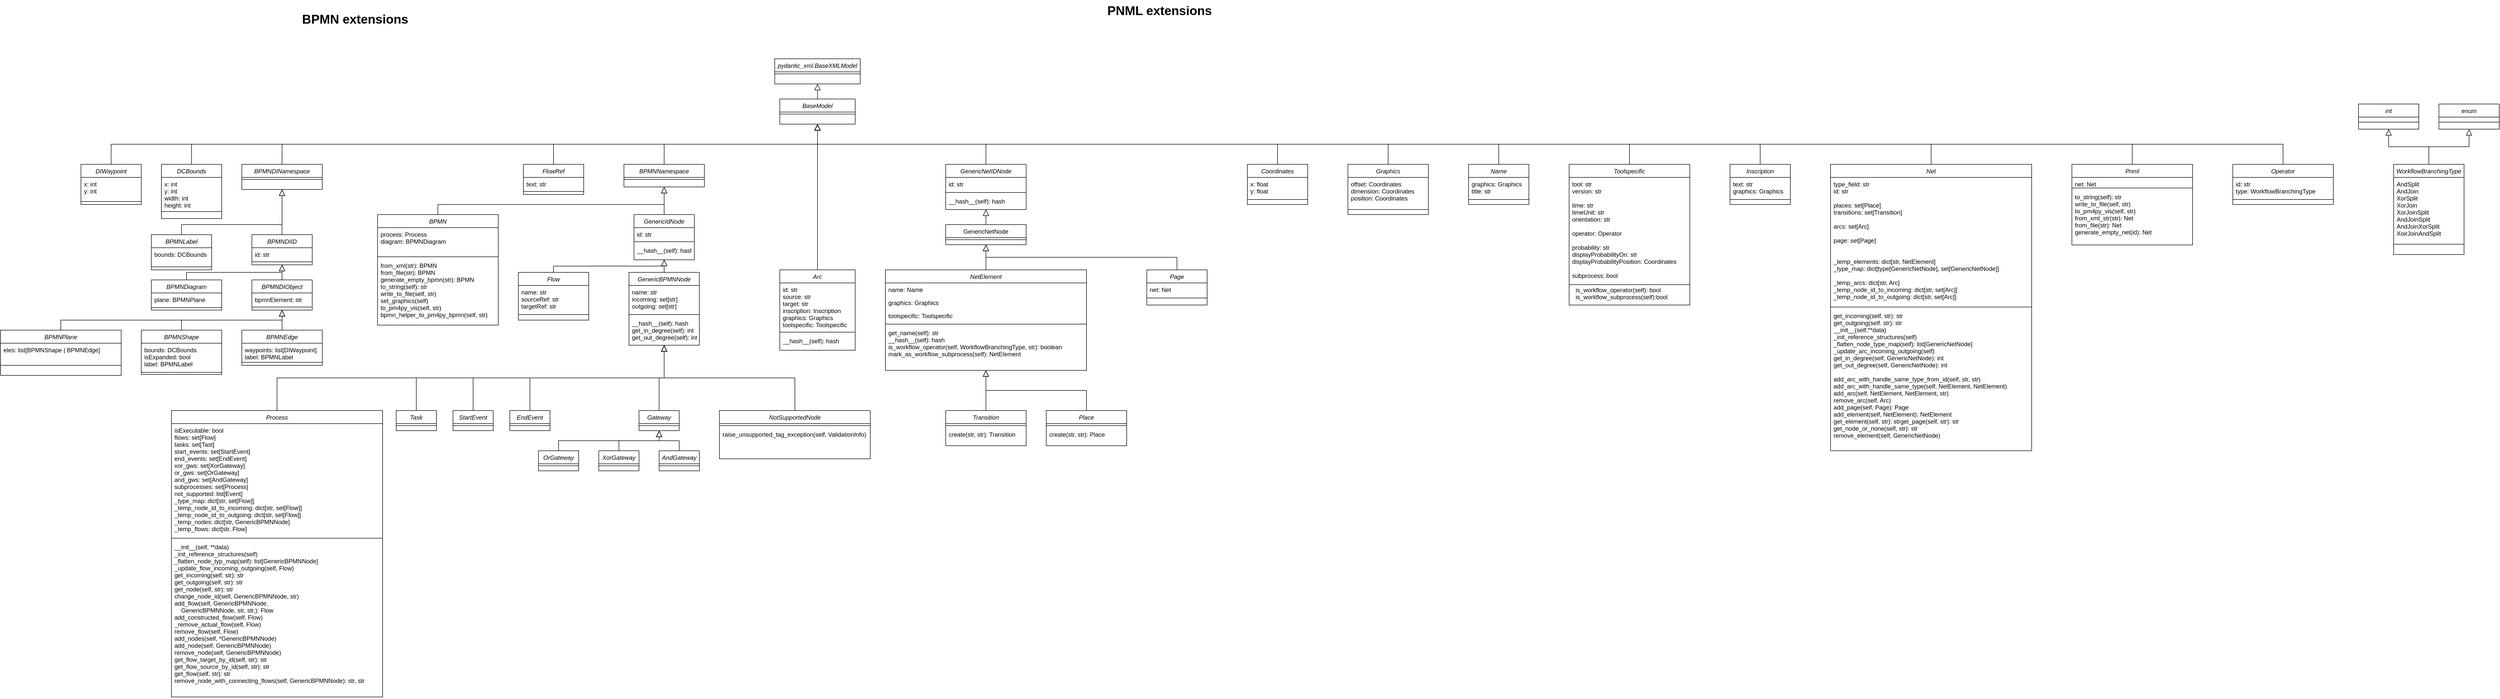 <mxfile version="24.4.8" type="device">
  <diagram id="C5RBs43oDa-KdzZeNtuy" name="Page-1">
    <mxGraphModel dx="6104" dy="2037" grid="1" gridSize="10" guides="1" tooltips="1" connect="1" arrows="1" fold="1" page="1" pageScale="1" pageWidth="827" pageHeight="1169" math="0" shadow="0">
      <root>
        <mxCell id="WIyWlLk6GJQsqaUBKTNV-0" />
        <mxCell id="WIyWlLk6GJQsqaUBKTNV-1" parent="WIyWlLk6GJQsqaUBKTNV-0" />
        <mxCell id="jUVjkBdaoHrr_eeB-yiG-1" value="NetElement" style="swimlane;fontStyle=2;align=center;verticalAlign=top;childLayout=stackLayout;horizontal=1;startSize=26;horizontalStack=0;resizeParent=1;resizeLast=0;collapsible=1;marginBottom=0;rounded=0;shadow=0;strokeWidth=1;" parent="WIyWlLk6GJQsqaUBKTNV-1" vertex="1">
          <mxGeometry x="560" y="990" width="400" height="200" as="geometry">
            <mxRectangle x="230" y="140" width="160" height="26" as="alternateBounds" />
          </mxGeometry>
        </mxCell>
        <mxCell id="jUVjkBdaoHrr_eeB-yiG-2" value="name: Name" style="text;align=left;verticalAlign=top;spacingLeft=4;spacingRight=4;overflow=hidden;rotatable=0;points=[[0,0.5],[1,0.5]];portConstraint=eastwest;" parent="jUVjkBdaoHrr_eeB-yiG-1" vertex="1">
          <mxGeometry y="26" width="400" height="26" as="geometry" />
        </mxCell>
        <mxCell id="jUVjkBdaoHrr_eeB-yiG-3" value="graphics: Graphics" style="text;align=left;verticalAlign=top;spacingLeft=4;spacingRight=4;overflow=hidden;rotatable=0;points=[[0,0.5],[1,0.5]];portConstraint=eastwest;rounded=0;shadow=0;html=0;" parent="jUVjkBdaoHrr_eeB-yiG-1" vertex="1">
          <mxGeometry y="52" width="400" height="26" as="geometry" />
        </mxCell>
        <mxCell id="jUVjkBdaoHrr_eeB-yiG-4" value="toolspecific: Toolspecific" style="text;align=left;verticalAlign=top;spacingLeft=4;spacingRight=4;overflow=hidden;rotatable=0;points=[[0,0.5],[1,0.5]];portConstraint=eastwest;rounded=0;shadow=0;html=0;" parent="jUVjkBdaoHrr_eeB-yiG-1" vertex="1">
          <mxGeometry y="78" width="400" height="26" as="geometry" />
        </mxCell>
        <mxCell id="jUVjkBdaoHrr_eeB-yiG-5" value="" style="line;html=1;strokeWidth=1;align=left;verticalAlign=middle;spacingTop=-1;spacingLeft=3;spacingRight=3;rotatable=0;labelPosition=right;points=[];portConstraint=eastwest;" parent="jUVjkBdaoHrr_eeB-yiG-1" vertex="1">
          <mxGeometry y="104" width="400" height="8" as="geometry" />
        </mxCell>
        <mxCell id="jUVjkBdaoHrr_eeB-yiG-6" value="get_name(self): str&#xa;__hash__(self): hash&#xa;is_workflow_operator(self, WorkflowBranchingType, str): boolean&#xa;mark_as_workflow_subprocess(self): NetElement" style="text;align=left;verticalAlign=top;spacingLeft=4;spacingRight=4;overflow=hidden;rotatable=0;points=[[0,0.5],[1,0.5]];portConstraint=eastwest;" parent="jUVjkBdaoHrr_eeB-yiG-1" vertex="1">
          <mxGeometry y="112" width="400" height="88" as="geometry" />
        </mxCell>
        <mxCell id="jUVjkBdaoHrr_eeB-yiG-7" value="" style="endArrow=block;endSize=10;endFill=0;shadow=0;strokeWidth=1;rounded=0;curved=0;edgeStyle=elbowEdgeStyle;elbow=vertical;exitX=0.5;exitY=0;exitDx=0;exitDy=0;entryX=0.5;entryY=1;entryDx=0;entryDy=0;" parent="WIyWlLk6GJQsqaUBKTNV-1" source="jUVjkBdaoHrr_eeB-yiG-1" target="jUVjkBdaoHrr_eeB-yiG-8" edge="1">
          <mxGeometry width="160" relative="1" as="geometry">
            <mxPoint x="750" y="580" as="sourcePoint" />
            <mxPoint x="785" y="870" as="targetPoint" />
          </mxGeometry>
        </mxCell>
        <mxCell id="jUVjkBdaoHrr_eeB-yiG-8" value="GenericNetNode" style="swimlane;fontStyle=0;align=center;verticalAlign=top;childLayout=stackLayout;horizontal=1;startSize=26;horizontalStack=0;resizeParent=1;resizeLast=0;collapsible=1;marginBottom=0;rounded=0;shadow=0;strokeWidth=1;" parent="WIyWlLk6GJQsqaUBKTNV-1" vertex="1">
          <mxGeometry x="680" y="900" width="160" height="40" as="geometry">
            <mxRectangle x="340" y="380" width="170" height="26" as="alternateBounds" />
          </mxGeometry>
        </mxCell>
        <mxCell id="jUVjkBdaoHrr_eeB-yiG-10" value="" style="line;html=1;strokeWidth=1;align=left;verticalAlign=middle;spacingTop=-1;spacingLeft=3;spacingRight=3;rotatable=0;labelPosition=right;points=[];portConstraint=eastwest;" parent="jUVjkBdaoHrr_eeB-yiG-8" vertex="1">
          <mxGeometry y="26" width="160" height="8" as="geometry" />
        </mxCell>
        <mxCell id="jUVjkBdaoHrr_eeB-yiG-11" value="" style="endArrow=block;endSize=10;endFill=0;shadow=0;strokeWidth=1;rounded=0;curved=0;edgeStyle=elbowEdgeStyle;elbow=vertical;exitX=0.5;exitY=0;exitDx=0;exitDy=0;entryX=0.5;entryY=1;entryDx=0;entryDy=0;" parent="WIyWlLk6GJQsqaUBKTNV-1" source="jUVjkBdaoHrr_eeB-yiG-8" target="jUVjkBdaoHrr_eeB-yiG-14" edge="1">
          <mxGeometry width="160" relative="1" as="geometry">
            <mxPoint x="795" y="1030" as="sourcePoint" />
            <mxPoint x="785" y="870" as="targetPoint" />
            <Array as="points" />
          </mxGeometry>
        </mxCell>
        <mxCell id="jUVjkBdaoHrr_eeB-yiG-14" value="GenericNetIDNode" style="swimlane;fontStyle=2;align=center;verticalAlign=top;childLayout=stackLayout;horizontal=1;startSize=26;horizontalStack=0;resizeParent=1;resizeLast=0;collapsible=1;marginBottom=0;rounded=0;shadow=0;strokeWidth=1;" parent="WIyWlLk6GJQsqaUBKTNV-1" vertex="1">
          <mxGeometry x="680" y="780" width="160" height="90" as="geometry">
            <mxRectangle x="230" y="140" width="160" height="26" as="alternateBounds" />
          </mxGeometry>
        </mxCell>
        <mxCell id="jUVjkBdaoHrr_eeB-yiG-15" value="id: str" style="text;align=left;verticalAlign=top;spacingLeft=4;spacingRight=4;overflow=hidden;rotatable=0;points=[[0,0.5],[1,0.5]];portConstraint=eastwest;" parent="jUVjkBdaoHrr_eeB-yiG-14" vertex="1">
          <mxGeometry y="26" width="160" height="26" as="geometry" />
        </mxCell>
        <mxCell id="jUVjkBdaoHrr_eeB-yiG-18" value="" style="line;html=1;strokeWidth=1;align=left;verticalAlign=middle;spacingTop=-1;spacingLeft=3;spacingRight=3;rotatable=0;labelPosition=right;points=[];portConstraint=eastwest;" parent="jUVjkBdaoHrr_eeB-yiG-14" vertex="1">
          <mxGeometry y="52" width="160" height="8" as="geometry" />
        </mxCell>
        <mxCell id="jUVjkBdaoHrr_eeB-yiG-19" value="__hash__(self): hash" style="text;align=left;verticalAlign=top;spacingLeft=4;spacingRight=4;overflow=hidden;rotatable=0;points=[[0,0.5],[1,0.5]];portConstraint=eastwest;" parent="jUVjkBdaoHrr_eeB-yiG-14" vertex="1">
          <mxGeometry y="60" width="160" height="30" as="geometry" />
        </mxCell>
        <mxCell id="jUVjkBdaoHrr_eeB-yiG-24" value="" style="endArrow=block;endSize=10;endFill=0;shadow=0;strokeWidth=1;rounded=0;curved=0;edgeStyle=elbowEdgeStyle;elbow=vertical;exitX=0.5;exitY=0;exitDx=0;exitDy=0;entryX=0.5;entryY=1;entryDx=0;entryDy=0;" parent="WIyWlLk6GJQsqaUBKTNV-1" source="jUVjkBdaoHrr_eeB-yiG-14" target="jUVjkBdaoHrr_eeB-yiG-25" edge="1">
          <mxGeometry width="160" relative="1" as="geometry">
            <mxPoint x="435" y="910" as="sourcePoint" />
            <mxPoint x="425" y="720" as="targetPoint" />
            <Array as="points" />
          </mxGeometry>
        </mxCell>
        <mxCell id="jUVjkBdaoHrr_eeB-yiG-25" value="BaseModel" style="swimlane;fontStyle=2;align=center;verticalAlign=top;childLayout=stackLayout;horizontal=1;startSize=26;horizontalStack=0;resizeParent=1;resizeLast=0;collapsible=1;marginBottom=0;rounded=0;shadow=0;strokeWidth=1;" parent="WIyWlLk6GJQsqaUBKTNV-1" vertex="1">
          <mxGeometry x="350" y="650" width="150" height="50" as="geometry">
            <mxRectangle x="230" y="140" width="160" height="26" as="alternateBounds" />
          </mxGeometry>
        </mxCell>
        <mxCell id="jUVjkBdaoHrr_eeB-yiG-27" value="" style="line;html=1;strokeWidth=1;align=left;verticalAlign=middle;spacingTop=-1;spacingLeft=3;spacingRight=3;rotatable=0;labelPosition=right;points=[];portConstraint=eastwest;" parent="jUVjkBdaoHrr_eeB-yiG-25" vertex="1">
          <mxGeometry y="26" width="150" height="8" as="geometry" />
        </mxCell>
        <mxCell id="jUVjkBdaoHrr_eeB-yiG-29" value="pydantic_xml.BaseXMLModel" style="swimlane;fontStyle=2;align=center;verticalAlign=top;childLayout=stackLayout;horizontal=1;startSize=26;horizontalStack=0;resizeParent=1;resizeLast=0;collapsible=1;marginBottom=0;rounded=0;shadow=0;strokeWidth=1;" parent="WIyWlLk6GJQsqaUBKTNV-1" vertex="1">
          <mxGeometry x="340" y="570" width="170" height="50" as="geometry">
            <mxRectangle x="230" y="140" width="160" height="26" as="alternateBounds" />
          </mxGeometry>
        </mxCell>
        <mxCell id="jUVjkBdaoHrr_eeB-yiG-30" value="" style="line;html=1;strokeWidth=1;align=left;verticalAlign=middle;spacingTop=-1;spacingLeft=3;spacingRight=3;rotatable=0;labelPosition=right;points=[];portConstraint=eastwest;" parent="jUVjkBdaoHrr_eeB-yiG-29" vertex="1">
          <mxGeometry y="26" width="170" height="8" as="geometry" />
        </mxCell>
        <mxCell id="jUVjkBdaoHrr_eeB-yiG-31" value="" style="endArrow=block;endSize=10;endFill=0;shadow=0;strokeWidth=1;rounded=0;curved=0;edgeStyle=elbowEdgeStyle;elbow=vertical;exitX=0.5;exitY=0;exitDx=0;exitDy=0;entryX=0.5;entryY=1;entryDx=0;entryDy=0;" parent="WIyWlLk6GJQsqaUBKTNV-1" source="jUVjkBdaoHrr_eeB-yiG-25" target="jUVjkBdaoHrr_eeB-yiG-29" edge="1">
          <mxGeometry width="160" relative="1" as="geometry">
            <mxPoint x="435" y="790" as="sourcePoint" />
            <mxPoint x="435" y="710" as="targetPoint" />
            <Array as="points" />
          </mxGeometry>
        </mxCell>
        <mxCell id="jUVjkBdaoHrr_eeB-yiG-32" value="Coordinates" style="swimlane;fontStyle=2;align=center;verticalAlign=top;childLayout=stackLayout;horizontal=1;startSize=26;horizontalStack=0;resizeParent=1;resizeLast=0;collapsible=1;marginBottom=0;rounded=0;shadow=0;strokeWidth=1;" parent="WIyWlLk6GJQsqaUBKTNV-1" vertex="1">
          <mxGeometry x="1280" y="780" width="120" height="80" as="geometry">
            <mxRectangle x="230" y="140" width="160" height="26" as="alternateBounds" />
          </mxGeometry>
        </mxCell>
        <mxCell id="jUVjkBdaoHrr_eeB-yiG-33" value="x: float&#xa;y: float" style="text;align=left;verticalAlign=top;spacingLeft=4;spacingRight=4;overflow=hidden;rotatable=0;points=[[0,0.5],[1,0.5]];portConstraint=eastwest;" parent="jUVjkBdaoHrr_eeB-yiG-32" vertex="1">
          <mxGeometry y="26" width="120" height="34" as="geometry" />
        </mxCell>
        <mxCell id="jUVjkBdaoHrr_eeB-yiG-34" value="" style="line;html=1;strokeWidth=1;align=left;verticalAlign=middle;spacingTop=-1;spacingLeft=3;spacingRight=3;rotatable=0;labelPosition=right;points=[];portConstraint=eastwest;" parent="jUVjkBdaoHrr_eeB-yiG-32" vertex="1">
          <mxGeometry y="60" width="120" height="20" as="geometry" />
        </mxCell>
        <mxCell id="jUVjkBdaoHrr_eeB-yiG-36" value="" style="endArrow=block;endSize=10;endFill=0;shadow=0;strokeWidth=1;rounded=0;curved=0;edgeStyle=elbowEdgeStyle;elbow=vertical;exitX=0.5;exitY=0;exitDx=0;exitDy=0;entryX=0.5;entryY=1;entryDx=0;entryDy=0;" parent="WIyWlLk6GJQsqaUBKTNV-1" source="jUVjkBdaoHrr_eeB-yiG-32" target="jUVjkBdaoHrr_eeB-yiG-25" edge="1">
          <mxGeometry width="160" relative="1" as="geometry">
            <mxPoint x="850" y="730" as="sourcePoint" />
            <mxPoint x="850" y="650" as="targetPoint" />
            <Array as="points" />
          </mxGeometry>
        </mxCell>
        <mxCell id="jUVjkBdaoHrr_eeB-yiG-38" value="Graphics" style="swimlane;fontStyle=2;align=center;verticalAlign=top;childLayout=stackLayout;horizontal=1;startSize=26;horizontalStack=0;resizeParent=1;resizeLast=0;collapsible=1;marginBottom=0;rounded=0;shadow=0;strokeWidth=1;" parent="WIyWlLk6GJQsqaUBKTNV-1" vertex="1">
          <mxGeometry x="1480" y="780" width="160" height="100" as="geometry">
            <mxRectangle x="230" y="140" width="160" height="26" as="alternateBounds" />
          </mxGeometry>
        </mxCell>
        <mxCell id="jUVjkBdaoHrr_eeB-yiG-39" value="offset: Coordinates&#xa;dimension: Coordinates&#xa;position: Coordinates" style="text;align=left;verticalAlign=top;spacingLeft=4;spacingRight=4;overflow=hidden;rotatable=0;points=[[0,0.5],[1,0.5]];portConstraint=eastwest;" parent="jUVjkBdaoHrr_eeB-yiG-38" vertex="1">
          <mxGeometry y="26" width="160" height="54" as="geometry" />
        </mxCell>
        <mxCell id="jUVjkBdaoHrr_eeB-yiG-40" value="" style="line;html=1;strokeWidth=1;align=left;verticalAlign=middle;spacingTop=-1;spacingLeft=3;spacingRight=3;rotatable=0;labelPosition=right;points=[];portConstraint=eastwest;" parent="jUVjkBdaoHrr_eeB-yiG-38" vertex="1">
          <mxGeometry y="80" width="160" height="20" as="geometry" />
        </mxCell>
        <mxCell id="jUVjkBdaoHrr_eeB-yiG-41" value="&lt;b&gt;&lt;font style=&quot;font-size: 25px;&quot;&gt;PNML extensions&lt;/font&gt;&lt;/b&gt;" style="text;html=1;align=center;verticalAlign=middle;resizable=0;points=[];autosize=1;strokeColor=none;fillColor=none;" parent="WIyWlLk6GJQsqaUBKTNV-1" vertex="1">
          <mxGeometry x="990" y="453" width="230" height="40" as="geometry" />
        </mxCell>
        <mxCell id="jUVjkBdaoHrr_eeB-yiG-42" value="" style="endArrow=block;endSize=10;endFill=0;shadow=0;strokeWidth=1;rounded=0;curved=0;edgeStyle=elbowEdgeStyle;elbow=vertical;exitX=0.5;exitY=0;exitDx=0;exitDy=0;entryX=0.5;entryY=1;entryDx=0;entryDy=0;" parent="WIyWlLk6GJQsqaUBKTNV-1" source="jUVjkBdaoHrr_eeB-yiG-38" target="jUVjkBdaoHrr_eeB-yiG-25" edge="1">
          <mxGeometry width="160" relative="1" as="geometry">
            <mxPoint x="1263" y="790" as="sourcePoint" />
            <mxPoint x="435" y="710" as="targetPoint" />
            <Array as="points" />
          </mxGeometry>
        </mxCell>
        <mxCell id="jUVjkBdaoHrr_eeB-yiG-43" value="Name" style="swimlane;fontStyle=2;align=center;verticalAlign=top;childLayout=stackLayout;horizontal=1;startSize=26;horizontalStack=0;resizeParent=1;resizeLast=0;collapsible=1;marginBottom=0;rounded=0;shadow=0;strokeWidth=1;" parent="WIyWlLk6GJQsqaUBKTNV-1" vertex="1">
          <mxGeometry x="1720" y="780" width="120" height="80" as="geometry">
            <mxRectangle x="230" y="140" width="160" height="26" as="alternateBounds" />
          </mxGeometry>
        </mxCell>
        <mxCell id="jUVjkBdaoHrr_eeB-yiG-44" value="graphics: Graphics&#xa;title: str" style="text;align=left;verticalAlign=top;spacingLeft=4;spacingRight=4;overflow=hidden;rotatable=0;points=[[0,0.5],[1,0.5]];portConstraint=eastwest;" parent="jUVjkBdaoHrr_eeB-yiG-43" vertex="1">
          <mxGeometry y="26" width="120" height="34" as="geometry" />
        </mxCell>
        <mxCell id="jUVjkBdaoHrr_eeB-yiG-45" value="" style="line;html=1;strokeWidth=1;align=left;verticalAlign=middle;spacingTop=-1;spacingLeft=3;spacingRight=3;rotatable=0;labelPosition=right;points=[];portConstraint=eastwest;" parent="jUVjkBdaoHrr_eeB-yiG-43" vertex="1">
          <mxGeometry y="60" width="120" height="20" as="geometry" />
        </mxCell>
        <mxCell id="jUVjkBdaoHrr_eeB-yiG-46" value="" style="endArrow=block;endSize=10;endFill=0;shadow=0;strokeWidth=1;rounded=0;curved=0;edgeStyle=elbowEdgeStyle;elbow=vertical;exitX=0.5;exitY=0;exitDx=0;exitDy=0;entryX=0.5;entryY=1;entryDx=0;entryDy=0;" parent="WIyWlLk6GJQsqaUBKTNV-1" source="jUVjkBdaoHrr_eeB-yiG-43" target="jUVjkBdaoHrr_eeB-yiG-25" edge="1">
          <mxGeometry width="160" relative="1" as="geometry">
            <mxPoint x="1533" y="790" as="sourcePoint" />
            <mxPoint x="560" y="720" as="targetPoint" />
            <Array as="points" />
          </mxGeometry>
        </mxCell>
        <mxCell id="jUVjkBdaoHrr_eeB-yiG-51" value="" style="group" parent="WIyWlLk6GJQsqaUBKTNV-1" vertex="1" connectable="0">
          <mxGeometry x="1920" y="780" width="240" height="350" as="geometry" />
        </mxCell>
        <mxCell id="jUVjkBdaoHrr_eeB-yiG-47" value="Toolspecific" style="swimlane;fontStyle=2;align=center;verticalAlign=top;childLayout=stackLayout;horizontal=1;startSize=26;horizontalStack=0;resizeParent=1;resizeLast=0;collapsible=1;marginBottom=0;rounded=0;shadow=0;strokeWidth=1;" parent="jUVjkBdaoHrr_eeB-yiG-51" vertex="1">
          <mxGeometry width="240" height="280" as="geometry">
            <mxRectangle x="230" y="140" width="160" height="26" as="alternateBounds" />
          </mxGeometry>
        </mxCell>
        <mxCell id="jUVjkBdaoHrr_eeB-yiG-48" value="tool: str&#xa;version: str&#xa;&#xa;time: str&#xa;timeUnit: str&#xa;orientation: str&#xa;&#xa;operator: Operator&#xa;&#xa;probability: str&#xa;displayProbabilityOn: str&#xa;displayProbabilityPosition: Coordinates&#xa;&#xa;subprocess: bool" style="text;align=left;verticalAlign=top;spacingLeft=4;spacingRight=4;overflow=hidden;rotatable=0;points=[[0,0.5],[1,0.5]];portConstraint=eastwest;" parent="jUVjkBdaoHrr_eeB-yiG-47" vertex="1">
          <mxGeometry y="26" width="240" height="204" as="geometry" />
        </mxCell>
        <mxCell id="jUVjkBdaoHrr_eeB-yiG-49" value="" style="line;html=1;strokeWidth=1;align=left;verticalAlign=middle;spacingTop=-1;spacingLeft=3;spacingRight=3;rotatable=0;labelPosition=right;points=[];portConstraint=eastwest;" parent="jUVjkBdaoHrr_eeB-yiG-47" vertex="1">
          <mxGeometry y="230" width="240" height="18.919" as="geometry" />
        </mxCell>
        <mxCell id="jUVjkBdaoHrr_eeB-yiG-50" value="is_workflow_operator(self): bool&#xa;is_workflow_subprocess(self):bool&#xa;" style="text;align=left;verticalAlign=top;spacingLeft=4;spacingRight=4;overflow=hidden;rotatable=0;points=[[0,0.5],[1,0.5]];portConstraint=eastwest;" parent="jUVjkBdaoHrr_eeB-yiG-51" vertex="1">
          <mxGeometry x="7" y="236.49" width="223" height="43.51" as="geometry" />
        </mxCell>
        <mxCell id="jUVjkBdaoHrr_eeB-yiG-52" value="" style="endArrow=block;endSize=10;endFill=0;shadow=0;strokeWidth=1;rounded=0;curved=0;edgeStyle=elbowEdgeStyle;elbow=vertical;exitX=0.5;exitY=0;exitDx=0;exitDy=0;entryX=0.5;entryY=1;entryDx=0;entryDy=0;" parent="WIyWlLk6GJQsqaUBKTNV-1" source="jUVjkBdaoHrr_eeB-yiG-47" target="jUVjkBdaoHrr_eeB-yiG-25" edge="1">
          <mxGeometry width="160" relative="1" as="geometry">
            <mxPoint x="1733" y="790" as="sourcePoint" />
            <mxPoint x="435" y="710" as="targetPoint" />
            <Array as="points" />
          </mxGeometry>
        </mxCell>
        <mxCell id="jUVjkBdaoHrr_eeB-yiG-53" value="Inscription" style="swimlane;fontStyle=2;align=center;verticalAlign=top;childLayout=stackLayout;horizontal=1;startSize=26;horizontalStack=0;resizeParent=1;resizeLast=0;collapsible=1;marginBottom=0;rounded=0;shadow=0;strokeWidth=1;" parent="WIyWlLk6GJQsqaUBKTNV-1" vertex="1">
          <mxGeometry x="2240" y="780" width="120" height="80" as="geometry">
            <mxRectangle x="230" y="140" width="160" height="26" as="alternateBounds" />
          </mxGeometry>
        </mxCell>
        <mxCell id="jUVjkBdaoHrr_eeB-yiG-54" value="text: str&#xa;graphics: Graphics" style="text;align=left;verticalAlign=top;spacingLeft=4;spacingRight=4;overflow=hidden;rotatable=0;points=[[0,0.5],[1,0.5]];portConstraint=eastwest;" parent="jUVjkBdaoHrr_eeB-yiG-53" vertex="1">
          <mxGeometry y="26" width="120" height="34" as="geometry" />
        </mxCell>
        <mxCell id="jUVjkBdaoHrr_eeB-yiG-55" value="" style="line;html=1;strokeWidth=1;align=left;verticalAlign=middle;spacingTop=-1;spacingLeft=3;spacingRight=3;rotatable=0;labelPosition=right;points=[];portConstraint=eastwest;" parent="jUVjkBdaoHrr_eeB-yiG-53" vertex="1">
          <mxGeometry y="60" width="120" height="20" as="geometry" />
        </mxCell>
        <mxCell id="jUVjkBdaoHrr_eeB-yiG-56" value="" style="endArrow=block;endSize=10;endFill=0;shadow=0;strokeWidth=1;rounded=0;curved=0;edgeStyle=elbowEdgeStyle;elbow=vertical;exitX=0.5;exitY=0;exitDx=0;exitDy=0;entryX=0.5;entryY=1;entryDx=0;entryDy=0;" parent="WIyWlLk6GJQsqaUBKTNV-1" source="jUVjkBdaoHrr_eeB-yiG-53" target="jUVjkBdaoHrr_eeB-yiG-25" edge="1">
          <mxGeometry width="160" relative="1" as="geometry">
            <mxPoint x="1930" y="790" as="sourcePoint" />
            <mxPoint x="560" y="700" as="targetPoint" />
            <Array as="points" />
          </mxGeometry>
        </mxCell>
        <mxCell id="jUVjkBdaoHrr_eeB-yiG-57" value="Transition" style="swimlane;fontStyle=2;align=center;verticalAlign=top;childLayout=stackLayout;horizontal=1;startSize=26;horizontalStack=0;resizeParent=1;resizeLast=0;collapsible=1;marginBottom=0;rounded=0;shadow=0;strokeWidth=1;" parent="WIyWlLk6GJQsqaUBKTNV-1" vertex="1">
          <mxGeometry x="680" y="1270" width="160" height="70" as="geometry">
            <mxRectangle x="230" y="140" width="160" height="26" as="alternateBounds" />
          </mxGeometry>
        </mxCell>
        <mxCell id="jUVjkBdaoHrr_eeB-yiG-59" value="" style="line;html=1;strokeWidth=1;align=left;verticalAlign=middle;spacingTop=-1;spacingLeft=3;spacingRight=3;rotatable=0;labelPosition=right;points=[];portConstraint=eastwest;" parent="jUVjkBdaoHrr_eeB-yiG-57" vertex="1">
          <mxGeometry y="26" width="160" height="8" as="geometry" />
        </mxCell>
        <mxCell id="jUVjkBdaoHrr_eeB-yiG-60" value="create(str, str): Transition" style="text;align=left;verticalAlign=top;spacingLeft=4;spacingRight=4;overflow=hidden;rotatable=0;points=[[0,0.5],[1,0.5]];portConstraint=eastwest;" parent="jUVjkBdaoHrr_eeB-yiG-57" vertex="1">
          <mxGeometry y="34" width="160" height="30" as="geometry" />
        </mxCell>
        <mxCell id="jUVjkBdaoHrr_eeB-yiG-61" value="" style="endArrow=block;endSize=10;endFill=0;shadow=0;strokeWidth=1;rounded=0;curved=0;edgeStyle=elbowEdgeStyle;elbow=vertical;exitX=0.5;exitY=0;exitDx=0;exitDy=0;" parent="WIyWlLk6GJQsqaUBKTNV-1" source="jUVjkBdaoHrr_eeB-yiG-57" edge="1">
          <mxGeometry width="160" relative="1" as="geometry">
            <mxPoint x="749.5" y="1260" as="sourcePoint" />
            <mxPoint x="760" y="1190" as="targetPoint" />
          </mxGeometry>
        </mxCell>
        <mxCell id="jUVjkBdaoHrr_eeB-yiG-62" value="Place" style="swimlane;fontStyle=2;align=center;verticalAlign=top;childLayout=stackLayout;horizontal=1;startSize=26;horizontalStack=0;resizeParent=1;resizeLast=0;collapsible=1;marginBottom=0;rounded=0;shadow=0;strokeWidth=1;" parent="WIyWlLk6GJQsqaUBKTNV-1" vertex="1">
          <mxGeometry x="880" y="1270" width="160" height="70" as="geometry">
            <mxRectangle x="230" y="140" width="160" height="26" as="alternateBounds" />
          </mxGeometry>
        </mxCell>
        <mxCell id="jUVjkBdaoHrr_eeB-yiG-63" value="" style="line;html=1;strokeWidth=1;align=left;verticalAlign=middle;spacingTop=-1;spacingLeft=3;spacingRight=3;rotatable=0;labelPosition=right;points=[];portConstraint=eastwest;" parent="jUVjkBdaoHrr_eeB-yiG-62" vertex="1">
          <mxGeometry y="26" width="160" height="8" as="geometry" />
        </mxCell>
        <mxCell id="jUVjkBdaoHrr_eeB-yiG-64" value="create(str, str): Place" style="text;align=left;verticalAlign=top;spacingLeft=4;spacingRight=4;overflow=hidden;rotatable=0;points=[[0,0.5],[1,0.5]];portConstraint=eastwest;" parent="jUVjkBdaoHrr_eeB-yiG-62" vertex="1">
          <mxGeometry y="34" width="160" height="30" as="geometry" />
        </mxCell>
        <mxCell id="jUVjkBdaoHrr_eeB-yiG-65" value="" style="endArrow=block;endSize=10;endFill=0;shadow=0;strokeWidth=1;rounded=0;curved=0;edgeStyle=elbowEdgeStyle;elbow=vertical;exitX=0.5;exitY=0;exitDx=0;exitDy=0;" parent="WIyWlLk6GJQsqaUBKTNV-1" source="jUVjkBdaoHrr_eeB-yiG-62" edge="1">
          <mxGeometry width="160" relative="1" as="geometry">
            <mxPoint x="770" y="1280" as="sourcePoint" />
            <mxPoint x="760" y="1190" as="targetPoint" />
          </mxGeometry>
        </mxCell>
        <mxCell id="jUVjkBdaoHrr_eeB-yiG-66" value="Arc" style="swimlane;fontStyle=2;align=center;verticalAlign=top;childLayout=stackLayout;horizontal=1;startSize=26;horizontalStack=0;resizeParent=1;resizeLast=0;collapsible=1;marginBottom=0;rounded=0;shadow=0;strokeWidth=1;" parent="WIyWlLk6GJQsqaUBKTNV-1" vertex="1">
          <mxGeometry x="350" y="990" width="150" height="160" as="geometry">
            <mxRectangle x="230" y="140" width="160" height="26" as="alternateBounds" />
          </mxGeometry>
        </mxCell>
        <mxCell id="jUVjkBdaoHrr_eeB-yiG-67" value="id: str&#xa;source: str&#xa;target: str&#xa;inscription: Inscription&#xa;graphics: Graphics&#xa;toolspecific: Toolspecific" style="text;align=left;verticalAlign=top;spacingLeft=4;spacingRight=4;overflow=hidden;rotatable=0;points=[[0,0.5],[1,0.5]];portConstraint=eastwest;" parent="jUVjkBdaoHrr_eeB-yiG-66" vertex="1">
          <mxGeometry y="26" width="150" height="94" as="geometry" />
        </mxCell>
        <mxCell id="jUVjkBdaoHrr_eeB-yiG-70" value="" style="line;html=1;strokeWidth=1;align=left;verticalAlign=middle;spacingTop=-1;spacingLeft=3;spacingRight=3;rotatable=0;labelPosition=right;points=[];portConstraint=eastwest;" parent="jUVjkBdaoHrr_eeB-yiG-66" vertex="1">
          <mxGeometry y="120" width="150" height="8" as="geometry" />
        </mxCell>
        <mxCell id="jUVjkBdaoHrr_eeB-yiG-71" value="__hash__(self): hash" style="text;align=left;verticalAlign=top;spacingLeft=4;spacingRight=4;overflow=hidden;rotatable=0;points=[[0,0.5],[1,0.5]];portConstraint=eastwest;" parent="jUVjkBdaoHrr_eeB-yiG-66" vertex="1">
          <mxGeometry y="128" width="150" height="32" as="geometry" />
        </mxCell>
        <mxCell id="jUVjkBdaoHrr_eeB-yiG-72" value="" style="endArrow=block;endSize=10;endFill=0;shadow=0;strokeWidth=1;rounded=0;curved=0;edgeStyle=elbowEdgeStyle;elbow=vertical;exitX=0.5;exitY=0;exitDx=0;exitDy=0;entryX=0.5;entryY=1;entryDx=0;entryDy=0;" parent="WIyWlLk6GJQsqaUBKTNV-1" source="jUVjkBdaoHrr_eeB-yiG-66" target="jUVjkBdaoHrr_eeB-yiG-25" edge="1">
          <mxGeometry width="160" relative="1" as="geometry">
            <mxPoint x="413" y="880" as="sourcePoint" />
            <mxPoint x="413" y="830" as="targetPoint" />
          </mxGeometry>
        </mxCell>
        <mxCell id="jUVjkBdaoHrr_eeB-yiG-73" value="Page" style="swimlane;fontStyle=2;align=center;verticalAlign=top;childLayout=stackLayout;horizontal=1;startSize=26;horizontalStack=0;resizeParent=1;resizeLast=0;collapsible=1;marginBottom=0;rounded=0;shadow=0;strokeWidth=1;" parent="WIyWlLk6GJQsqaUBKTNV-1" vertex="1">
          <mxGeometry x="1080" y="990" width="120" height="70" as="geometry">
            <mxRectangle x="230" y="140" width="160" height="26" as="alternateBounds" />
          </mxGeometry>
        </mxCell>
        <mxCell id="jUVjkBdaoHrr_eeB-yiG-74" value="net: Net" style="text;align=left;verticalAlign=top;spacingLeft=4;spacingRight=4;overflow=hidden;rotatable=0;points=[[0,0.5],[1,0.5]];portConstraint=eastwest;" parent="jUVjkBdaoHrr_eeB-yiG-73" vertex="1">
          <mxGeometry y="26" width="120" height="26" as="geometry" />
        </mxCell>
        <mxCell id="jUVjkBdaoHrr_eeB-yiG-77" value="" style="line;html=1;strokeWidth=1;align=left;verticalAlign=middle;spacingTop=-1;spacingLeft=3;spacingRight=3;rotatable=0;labelPosition=right;points=[];portConstraint=eastwest;" parent="jUVjkBdaoHrr_eeB-yiG-73" vertex="1">
          <mxGeometry y="52" width="120" height="8" as="geometry" />
        </mxCell>
        <mxCell id="jUVjkBdaoHrr_eeB-yiG-79" value="" style="endArrow=block;endSize=10;endFill=0;shadow=0;strokeWidth=1;rounded=0;curved=0;edgeStyle=elbowEdgeStyle;elbow=vertical;exitX=0.5;exitY=0;exitDx=0;exitDy=0;entryX=0.5;entryY=1;entryDx=0;entryDy=0;" parent="WIyWlLk6GJQsqaUBKTNV-1" source="jUVjkBdaoHrr_eeB-yiG-73" target="jUVjkBdaoHrr_eeB-yiG-8" edge="1">
          <mxGeometry width="160" relative="1" as="geometry">
            <mxPoint x="770" y="1000" as="sourcePoint" />
            <mxPoint x="770" y="950" as="targetPoint" />
          </mxGeometry>
        </mxCell>
        <mxCell id="jUVjkBdaoHrr_eeB-yiG-80" value="Net" style="swimlane;fontStyle=2;align=center;verticalAlign=top;childLayout=stackLayout;horizontal=1;startSize=26;horizontalStack=0;resizeParent=1;resizeLast=0;collapsible=1;marginBottom=0;rounded=0;shadow=0;strokeWidth=1;" parent="WIyWlLk6GJQsqaUBKTNV-1" vertex="1">
          <mxGeometry x="2440" y="780" width="400" height="570" as="geometry">
            <mxRectangle x="230" y="140" width="160" height="26" as="alternateBounds" />
          </mxGeometry>
        </mxCell>
        <mxCell id="jUVjkBdaoHrr_eeB-yiG-81" value="type_field: str&#xa;id: str&#xa;&#xa;places: set[Place]&#xa;transitions: set[Transition]&#xa;&#xa;arcs: set[Arc]&#xa;&#xa;page: set[Page]&#xa;&#xa;&#xa;_temp_elements: dict[str, NetElement]&#xa;_type_map: dict[type[GenericNetNode], set[GenericNetNode]]&#xa;&#xa;_temp_arcs: dict[str, Arc]&#xa;_temp_node_id_to_incoming: dict[str, set[Arc]]&#xa;_temp_node_id_to_outgoing: dict[str, set[Arc]]&#xa;" style="text;align=left;verticalAlign=top;spacingLeft=4;spacingRight=4;overflow=hidden;rotatable=0;points=[[0,0.5],[1,0.5]];portConstraint=eastwest;" parent="jUVjkBdaoHrr_eeB-yiG-80" vertex="1">
          <mxGeometry y="26" width="400" height="254" as="geometry" />
        </mxCell>
        <mxCell id="jUVjkBdaoHrr_eeB-yiG-84" value="" style="line;html=1;strokeWidth=1;align=left;verticalAlign=middle;spacingTop=-1;spacingLeft=3;spacingRight=3;rotatable=0;labelPosition=right;points=[];portConstraint=eastwest;" parent="jUVjkBdaoHrr_eeB-yiG-80" vertex="1">
          <mxGeometry y="280" width="400" height="8" as="geometry" />
        </mxCell>
        <mxCell id="jUVjkBdaoHrr_eeB-yiG-85" value="get_incoming(self, str): str&#xa;get_outgoing(self. str): str&#xa;__init__(self,**data)&#xa;_init_reference_structures(self)&#xa;_flatten_node_type_map(self): list[GenericNetNode]&#xa;_update_arc_incoming_outgoing(self)&#xa;get_in_degree(self, GenericNetNode): int&#xa;get_out_degree(self, GenericNetNode): int&#xa;&#xa;add_arc_with_handle_same_type_from_id(self, str, str)&#xa;add_arc_with_handle_same_type(self, NetElement, NetElement)&#xa;add_arc(self, NetElement, NetElement, str)&#xa;remove_arc(self, Arc)&#xa;add_page(self, Page): Page&#xa;add_element(self, NetElement): NetElement&#xa;get_element(self, str): strget_page(self, str): str&#xa;get_node_or_none(self, str): str&#xa;remove_element(self, GenericNetNode)" style="text;align=left;verticalAlign=top;spacingLeft=4;spacingRight=4;overflow=hidden;rotatable=0;points=[[0,0.5],[1,0.5]];portConstraint=eastwest;" parent="jUVjkBdaoHrr_eeB-yiG-80" vertex="1">
          <mxGeometry y="288" width="400" height="272" as="geometry" />
        </mxCell>
        <mxCell id="jUVjkBdaoHrr_eeB-yiG-86" value="" style="endArrow=block;endSize=10;endFill=0;shadow=0;strokeWidth=1;rounded=0;curved=0;edgeStyle=elbowEdgeStyle;elbow=vertical;exitX=0.5;exitY=0;exitDx=0;exitDy=0;entryX=0.5;entryY=1;entryDx=0;entryDy=0;" parent="WIyWlLk6GJQsqaUBKTNV-1" source="jUVjkBdaoHrr_eeB-yiG-80" target="jUVjkBdaoHrr_eeB-yiG-25" edge="1">
          <mxGeometry width="160" relative="1" as="geometry">
            <mxPoint x="1441" y="980" as="sourcePoint" />
            <mxPoint x="420" y="700" as="targetPoint" />
          </mxGeometry>
        </mxCell>
        <mxCell id="jUVjkBdaoHrr_eeB-yiG-87" value="" style="group" parent="WIyWlLk6GJQsqaUBKTNV-1" vertex="1" connectable="0">
          <mxGeometry x="2920" y="780" width="240" height="170" as="geometry" />
        </mxCell>
        <mxCell id="jUVjkBdaoHrr_eeB-yiG-88" value="Pnml" style="swimlane;fontStyle=2;align=center;verticalAlign=top;childLayout=stackLayout;horizontal=1;startSize=26;horizontalStack=0;resizeParent=1;resizeLast=0;collapsible=1;marginBottom=0;rounded=0;shadow=0;strokeWidth=1;" parent="jUVjkBdaoHrr_eeB-yiG-87" vertex="1">
          <mxGeometry width="240" height="160.556" as="geometry">
            <mxRectangle x="230" y="140" width="160" height="26" as="alternateBounds" />
          </mxGeometry>
        </mxCell>
        <mxCell id="jUVjkBdaoHrr_eeB-yiG-89" value="net: Net" style="text;align=left;verticalAlign=top;spacingLeft=4;spacingRight=4;overflow=hidden;rotatable=0;points=[[0,0.5],[1,0.5]];portConstraint=eastwest;" parent="jUVjkBdaoHrr_eeB-yiG-88" vertex="1">
          <mxGeometry y="26" width="240" height="16.514" as="geometry" />
        </mxCell>
        <mxCell id="jUVjkBdaoHrr_eeB-yiG-90" value="" style="line;html=1;strokeWidth=1;align=left;verticalAlign=middle;spacingTop=-1;spacingLeft=3;spacingRight=3;rotatable=0;labelPosition=right;points=[];portConstraint=eastwest;" parent="jUVjkBdaoHrr_eeB-yiG-88" vertex="1">
          <mxGeometry y="42.514" width="240" height="9.189" as="geometry" />
        </mxCell>
        <mxCell id="jUVjkBdaoHrr_eeB-yiG-91" value="to_string(self): str&#xa;write_to_file(self, str)&#xa;to_pm4py_vis(self, str)&#xa;from_xml_str(str): Net&#xa;from_file(str): Net&#xa;generate_empty_net(id): Net" style="text;align=left;verticalAlign=top;spacingLeft=4;spacingRight=4;overflow=hidden;rotatable=0;points=[[0,0.5],[1,0.5]];portConstraint=eastwest;" parent="jUVjkBdaoHrr_eeB-yiG-88" vertex="1">
          <mxGeometry y="51.703" width="240" height="100.848" as="geometry" />
        </mxCell>
        <mxCell id="jUVjkBdaoHrr_eeB-yiG-92" value="" style="endArrow=block;endSize=10;endFill=0;shadow=0;strokeWidth=1;rounded=0;curved=0;edgeStyle=elbowEdgeStyle;elbow=vertical;entryX=0.5;entryY=1;entryDx=0;entryDy=0;" parent="WIyWlLk6GJQsqaUBKTNV-1" source="jUVjkBdaoHrr_eeB-yiG-88" target="jUVjkBdaoHrr_eeB-yiG-25" edge="1">
          <mxGeometry width="160" relative="1" as="geometry">
            <mxPoint x="2930" y="790" as="sourcePoint" />
            <mxPoint x="435" y="710" as="targetPoint" />
          </mxGeometry>
        </mxCell>
        <mxCell id="jUVjkBdaoHrr_eeB-yiG-93" value="" style="group" parent="WIyWlLk6GJQsqaUBKTNV-1" vertex="1" connectable="0">
          <mxGeometry x="3560" y="780" width="140" height="190" as="geometry" />
        </mxCell>
        <mxCell id="jUVjkBdaoHrr_eeB-yiG-94" value="WorkflowBranchingType" style="swimlane;fontStyle=2;align=center;verticalAlign=top;childLayout=stackLayout;horizontal=1;startSize=26;horizontalStack=0;resizeParent=1;resizeLast=0;collapsible=1;marginBottom=0;rounded=0;shadow=0;strokeWidth=1;" parent="jUVjkBdaoHrr_eeB-yiG-93" vertex="1">
          <mxGeometry width="140" height="179.44" as="geometry">
            <mxRectangle x="230" y="140" width="160" height="26" as="alternateBounds" />
          </mxGeometry>
        </mxCell>
        <mxCell id="jUVjkBdaoHrr_eeB-yiG-95" value="AndSplit&#xa;AndJoin&#xa;XorSplit&#xa;XorJoin&#xa;XorJoinSplit&#xa;AndJoinSplit&#xa;AndJoinXorSplit&#xa;XoirJoinAndSplit" style="text;align=left;verticalAlign=top;spacingLeft=4;spacingRight=4;overflow=hidden;rotatable=0;points=[[0,0.5],[1,0.5]];portConstraint=eastwest;" parent="jUVjkBdaoHrr_eeB-yiG-94" vertex="1">
          <mxGeometry y="26" width="140" height="116.24" as="geometry" />
        </mxCell>
        <mxCell id="jUVjkBdaoHrr_eeB-yiG-96" value="" style="line;html=1;strokeWidth=1;align=left;verticalAlign=middle;spacingTop=-1;spacingLeft=3;spacingRight=3;rotatable=0;labelPosition=right;points=[];portConstraint=eastwest;" parent="jUVjkBdaoHrr_eeB-yiG-94" vertex="1">
          <mxGeometry y="142.24" width="140" height="33.529" as="geometry" />
        </mxCell>
        <mxCell id="jUVjkBdaoHrr_eeB-yiG-98" value="int" style="swimlane;fontStyle=2;align=center;verticalAlign=top;childLayout=stackLayout;horizontal=1;startSize=26;horizontalStack=0;resizeParent=1;resizeLast=0;collapsible=1;marginBottom=0;rounded=0;shadow=0;strokeWidth=1;" parent="WIyWlLk6GJQsqaUBKTNV-1" vertex="1">
          <mxGeometry x="3490" y="660" width="120" height="50" as="geometry">
            <mxRectangle x="230" y="140" width="160" height="26" as="alternateBounds" />
          </mxGeometry>
        </mxCell>
        <mxCell id="jUVjkBdaoHrr_eeB-yiG-100" value="" style="line;html=1;strokeWidth=1;align=left;verticalAlign=middle;spacingTop=-1;spacingLeft=3;spacingRight=3;rotatable=0;labelPosition=right;points=[];portConstraint=eastwest;" parent="jUVjkBdaoHrr_eeB-yiG-98" vertex="1">
          <mxGeometry y="26" width="120" height="20" as="geometry" />
        </mxCell>
        <mxCell id="jUVjkBdaoHrr_eeB-yiG-101" value="enum" style="swimlane;fontStyle=2;align=center;verticalAlign=top;childLayout=stackLayout;horizontal=1;startSize=26;horizontalStack=0;resizeParent=1;resizeLast=0;collapsible=1;marginBottom=0;rounded=0;shadow=0;strokeWidth=1;" parent="WIyWlLk6GJQsqaUBKTNV-1" vertex="1">
          <mxGeometry x="3650" y="660" width="120" height="50" as="geometry">
            <mxRectangle x="230" y="140" width="160" height="26" as="alternateBounds" />
          </mxGeometry>
        </mxCell>
        <mxCell id="jUVjkBdaoHrr_eeB-yiG-102" value="" style="line;html=1;strokeWidth=1;align=left;verticalAlign=middle;spacingTop=-1;spacingLeft=3;spacingRight=3;rotatable=0;labelPosition=right;points=[];portConstraint=eastwest;" parent="jUVjkBdaoHrr_eeB-yiG-101" vertex="1">
          <mxGeometry y="26" width="120" height="20" as="geometry" />
        </mxCell>
        <mxCell id="jUVjkBdaoHrr_eeB-yiG-103" value="" style="endArrow=block;endSize=10;endFill=0;shadow=0;strokeWidth=1;rounded=0;curved=0;edgeStyle=elbowEdgeStyle;elbow=vertical;entryX=0.5;entryY=1;entryDx=0;entryDy=0;exitX=0.5;exitY=0;exitDx=0;exitDy=0;" parent="WIyWlLk6GJQsqaUBKTNV-1" source="jUVjkBdaoHrr_eeB-yiG-94" target="jUVjkBdaoHrr_eeB-yiG-98" edge="1">
          <mxGeometry width="160" relative="1" as="geometry">
            <mxPoint x="4975" y="450" as="sourcePoint" />
            <mxPoint x="2370" y="370" as="targetPoint" />
          </mxGeometry>
        </mxCell>
        <mxCell id="jUVjkBdaoHrr_eeB-yiG-104" value="" style="endArrow=block;endSize=10;endFill=0;shadow=0;strokeWidth=1;rounded=0;curved=0;edgeStyle=elbowEdgeStyle;elbow=vertical;entryX=0.5;entryY=1;entryDx=0;entryDy=0;exitX=0.5;exitY=0;exitDx=0;exitDy=0;" parent="WIyWlLk6GJQsqaUBKTNV-1" source="jUVjkBdaoHrr_eeB-yiG-94" target="jUVjkBdaoHrr_eeB-yiG-101" edge="1">
          <mxGeometry width="160" relative="1" as="geometry">
            <mxPoint x="3650" y="490" as="sourcePoint" />
            <mxPoint x="3510" y="310" as="targetPoint" />
          </mxGeometry>
        </mxCell>
        <mxCell id="jUVjkBdaoHrr_eeB-yiG-106" value="Operator" style="swimlane;fontStyle=2;align=center;verticalAlign=top;childLayout=stackLayout;horizontal=1;startSize=26;horizontalStack=0;resizeParent=1;resizeLast=0;collapsible=1;marginBottom=0;rounded=0;shadow=0;strokeWidth=1;" parent="WIyWlLk6GJQsqaUBKTNV-1" vertex="1">
          <mxGeometry x="3240" y="780" width="200" height="80" as="geometry">
            <mxRectangle x="230" y="140" width="160" height="26" as="alternateBounds" />
          </mxGeometry>
        </mxCell>
        <mxCell id="jUVjkBdaoHrr_eeB-yiG-107" value="id: str&#xa;type: WorkflowBranchingType" style="text;align=left;verticalAlign=top;spacingLeft=4;spacingRight=4;overflow=hidden;rotatable=0;points=[[0,0.5],[1,0.5]];portConstraint=eastwest;" parent="jUVjkBdaoHrr_eeB-yiG-106" vertex="1">
          <mxGeometry y="26" width="200" height="34" as="geometry" />
        </mxCell>
        <mxCell id="jUVjkBdaoHrr_eeB-yiG-108" value="" style="line;html=1;strokeWidth=1;align=left;verticalAlign=middle;spacingTop=-1;spacingLeft=3;spacingRight=3;rotatable=0;labelPosition=right;points=[];portConstraint=eastwest;" parent="jUVjkBdaoHrr_eeB-yiG-106" vertex="1">
          <mxGeometry y="60" width="200" height="20" as="geometry" />
        </mxCell>
        <mxCell id="jUVjkBdaoHrr_eeB-yiG-109" value="" style="endArrow=block;endSize=10;endFill=0;shadow=0;strokeWidth=1;rounded=0;curved=0;edgeStyle=elbowEdgeStyle;elbow=vertical;exitX=0.5;exitY=0;exitDx=0;exitDy=0;entryX=0.5;entryY=1;entryDx=0;entryDy=0;" parent="WIyWlLk6GJQsqaUBKTNV-1" source="jUVjkBdaoHrr_eeB-yiG-106" target="jUVjkBdaoHrr_eeB-yiG-25" edge="1">
          <mxGeometry width="160" relative="1" as="geometry">
            <mxPoint x="3040" y="790" as="sourcePoint" />
            <mxPoint x="590" y="710" as="targetPoint" />
          </mxGeometry>
        </mxCell>
        <mxCell id="jUVjkBdaoHrr_eeB-yiG-111" value="BPMNNamespace" style="swimlane;fontStyle=2;align=center;verticalAlign=top;childLayout=stackLayout;horizontal=1;startSize=26;horizontalStack=0;resizeParent=1;resizeLast=0;collapsible=1;marginBottom=0;rounded=0;shadow=0;strokeWidth=1;" parent="WIyWlLk6GJQsqaUBKTNV-1" vertex="1">
          <mxGeometry x="40" y="780" width="160" height="45" as="geometry">
            <mxRectangle x="230" y="140" width="160" height="26" as="alternateBounds" />
          </mxGeometry>
        </mxCell>
        <mxCell id="jUVjkBdaoHrr_eeB-yiG-113" value="" style="line;html=1;strokeWidth=1;align=left;verticalAlign=middle;spacingTop=-1;spacingLeft=3;spacingRight=3;rotatable=0;labelPosition=right;points=[];portConstraint=eastwest;" parent="jUVjkBdaoHrr_eeB-yiG-111" vertex="1">
          <mxGeometry y="26" width="160" height="8" as="geometry" />
        </mxCell>
        <mxCell id="jUVjkBdaoHrr_eeB-yiG-115" value="" style="endArrow=block;endSize=10;endFill=0;shadow=0;strokeWidth=1;rounded=0;curved=0;edgeStyle=elbowEdgeStyle;elbow=vertical;exitX=0.5;exitY=0;exitDx=0;exitDy=0;entryX=0.5;entryY=1;entryDx=0;entryDy=0;" parent="WIyWlLk6GJQsqaUBKTNV-1" source="jUVjkBdaoHrr_eeB-yiG-111" target="jUVjkBdaoHrr_eeB-yiG-25" edge="1">
          <mxGeometry width="160" relative="1" as="geometry">
            <mxPoint x="1725" y="1030" as="sourcePoint" />
            <mxPoint x="390" y="730" as="targetPoint" />
          </mxGeometry>
        </mxCell>
        <mxCell id="jUVjkBdaoHrr_eeB-yiG-116" value="GenericIdNode" style="swimlane;fontStyle=2;align=center;verticalAlign=top;childLayout=stackLayout;horizontal=1;startSize=26;horizontalStack=0;resizeParent=1;resizeLast=0;collapsible=1;marginBottom=0;rounded=0;shadow=0;strokeWidth=1;" parent="WIyWlLk6GJQsqaUBKTNV-1" vertex="1">
          <mxGeometry x="60" y="880" width="120" height="90" as="geometry">
            <mxRectangle x="230" y="140" width="160" height="26" as="alternateBounds" />
          </mxGeometry>
        </mxCell>
        <mxCell id="jUVjkBdaoHrr_eeB-yiG-117" value="id: str" style="text;align=left;verticalAlign=top;spacingLeft=4;spacingRight=4;overflow=hidden;rotatable=0;points=[[0,0.5],[1,0.5]];portConstraint=eastwest;" parent="jUVjkBdaoHrr_eeB-yiG-116" vertex="1">
          <mxGeometry y="26" width="120" height="24" as="geometry" />
        </mxCell>
        <mxCell id="jUVjkBdaoHrr_eeB-yiG-118" value="" style="line;html=1;strokeWidth=1;align=left;verticalAlign=middle;spacingTop=-1;spacingLeft=3;spacingRight=3;rotatable=0;labelPosition=right;points=[];portConstraint=eastwest;" parent="jUVjkBdaoHrr_eeB-yiG-116" vertex="1">
          <mxGeometry y="50" width="120" height="8" as="geometry" />
        </mxCell>
        <mxCell id="jUVjkBdaoHrr_eeB-yiG-119" value="__hash__(self): hash" style="text;align=left;verticalAlign=top;spacingLeft=4;spacingRight=4;overflow=hidden;rotatable=0;points=[[0,0.5],[1,0.5]];portConstraint=eastwest;" parent="jUVjkBdaoHrr_eeB-yiG-116" vertex="1">
          <mxGeometry y="58" width="120" height="22" as="geometry" />
        </mxCell>
        <mxCell id="jUVjkBdaoHrr_eeB-yiG-120" value="" style="endArrow=block;endSize=10;endFill=0;shadow=0;strokeWidth=1;rounded=0;curved=0;edgeStyle=elbowEdgeStyle;elbow=vertical;exitX=0.5;exitY=0;exitDx=0;exitDy=0;entryX=0.5;entryY=1;entryDx=0;entryDy=0;" parent="WIyWlLk6GJQsqaUBKTNV-1" source="jUVjkBdaoHrr_eeB-yiG-116" target="jUVjkBdaoHrr_eeB-yiG-111" edge="1">
          <mxGeometry width="160" relative="1" as="geometry">
            <mxPoint x="135" y="790" as="sourcePoint" />
            <mxPoint x="435" y="710" as="targetPoint" />
          </mxGeometry>
        </mxCell>
        <mxCell id="jUVjkBdaoHrr_eeB-yiG-121" value="FlowRef" style="swimlane;fontStyle=2;align=center;verticalAlign=top;childLayout=stackLayout;horizontal=1;startSize=26;horizontalStack=0;resizeParent=1;resizeLast=0;collapsible=1;marginBottom=0;rounded=0;shadow=0;strokeWidth=1;" parent="WIyWlLk6GJQsqaUBKTNV-1" vertex="1">
          <mxGeometry x="-160" y="780" width="120" height="60" as="geometry">
            <mxRectangle x="230" y="140" width="160" height="26" as="alternateBounds" />
          </mxGeometry>
        </mxCell>
        <mxCell id="jUVjkBdaoHrr_eeB-yiG-122" value="text: str" style="text;align=left;verticalAlign=top;spacingLeft=4;spacingRight=4;overflow=hidden;rotatable=0;points=[[0,0.5],[1,0.5]];portConstraint=eastwest;" parent="jUVjkBdaoHrr_eeB-yiG-121" vertex="1">
          <mxGeometry y="26" width="120" height="24" as="geometry" />
        </mxCell>
        <mxCell id="jUVjkBdaoHrr_eeB-yiG-123" value="" style="line;html=1;strokeWidth=1;align=left;verticalAlign=middle;spacingTop=-1;spacingLeft=3;spacingRight=3;rotatable=0;labelPosition=right;points=[];portConstraint=eastwest;" parent="jUVjkBdaoHrr_eeB-yiG-121" vertex="1">
          <mxGeometry y="50" width="120" height="8" as="geometry" />
        </mxCell>
        <mxCell id="jUVjkBdaoHrr_eeB-yiG-125" value="" style="endArrow=block;endSize=10;endFill=0;shadow=0;strokeWidth=1;rounded=0;curved=0;edgeStyle=elbowEdgeStyle;elbow=vertical;exitX=0.5;exitY=0;exitDx=0;exitDy=0;entryX=0.5;entryY=1;entryDx=0;entryDy=0;" parent="WIyWlLk6GJQsqaUBKTNV-1" source="jUVjkBdaoHrr_eeB-yiG-121" target="jUVjkBdaoHrr_eeB-yiG-25" edge="1">
          <mxGeometry width="160" relative="1" as="geometry">
            <mxPoint x="130" y="790" as="sourcePoint" />
            <mxPoint x="435" y="710" as="targetPoint" />
          </mxGeometry>
        </mxCell>
        <mxCell id="jUVjkBdaoHrr_eeB-yiG-126" value="GenericBPMNNode" style="swimlane;fontStyle=2;align=center;verticalAlign=top;childLayout=stackLayout;horizontal=1;startSize=26;horizontalStack=0;resizeParent=1;resizeLast=0;collapsible=1;marginBottom=0;rounded=0;shadow=0;strokeWidth=1;" parent="WIyWlLk6GJQsqaUBKTNV-1" vertex="1">
          <mxGeometry x="50" y="995" width="140" height="145" as="geometry">
            <mxRectangle x="230" y="140" width="160" height="26" as="alternateBounds" />
          </mxGeometry>
        </mxCell>
        <mxCell id="jUVjkBdaoHrr_eeB-yiG-127" value="name: str&#xa;incoming: set[str]&#xa;outgoing: set[str]" style="text;align=left;verticalAlign=top;spacingLeft=4;spacingRight=4;overflow=hidden;rotatable=0;points=[[0,0.5],[1,0.5]];portConstraint=eastwest;" parent="jUVjkBdaoHrr_eeB-yiG-126" vertex="1">
          <mxGeometry y="26" width="140" height="54" as="geometry" />
        </mxCell>
        <mxCell id="jUVjkBdaoHrr_eeB-yiG-128" value="" style="line;html=1;strokeWidth=1;align=left;verticalAlign=middle;spacingTop=-1;spacingLeft=3;spacingRight=3;rotatable=0;labelPosition=right;points=[];portConstraint=eastwest;" parent="jUVjkBdaoHrr_eeB-yiG-126" vertex="1">
          <mxGeometry y="80" width="140" height="8" as="geometry" />
        </mxCell>
        <mxCell id="jUVjkBdaoHrr_eeB-yiG-129" value="__hash__(self): hash&#xa;get_in_degree(self): int&#xa;get_out_degree(self): int" style="text;align=left;verticalAlign=top;spacingLeft=4;spacingRight=4;overflow=hidden;rotatable=0;points=[[0,0.5],[1,0.5]];portConstraint=eastwest;" parent="jUVjkBdaoHrr_eeB-yiG-126" vertex="1">
          <mxGeometry y="88" width="140" height="52" as="geometry" />
        </mxCell>
        <mxCell id="jUVjkBdaoHrr_eeB-yiG-130" value="" style="endArrow=block;endSize=10;endFill=0;shadow=0;strokeWidth=1;rounded=0;curved=0;edgeStyle=elbowEdgeStyle;elbow=vertical;exitX=0.5;exitY=0;exitDx=0;exitDy=0;entryX=0.5;entryY=1;entryDx=0;entryDy=0;" parent="WIyWlLk6GJQsqaUBKTNV-1" source="jUVjkBdaoHrr_eeB-yiG-126" target="jUVjkBdaoHrr_eeB-yiG-116" edge="1">
          <mxGeometry width="160" relative="1" as="geometry">
            <mxPoint x="119.33" y="1036" as="sourcePoint" />
            <mxPoint x="190" y="980" as="targetPoint" />
          </mxGeometry>
        </mxCell>
        <mxCell id="jUVjkBdaoHrr_eeB-yiG-131" value="Gateway" style="swimlane;fontStyle=2;align=center;verticalAlign=top;childLayout=stackLayout;horizontal=1;startSize=26;horizontalStack=0;resizeParent=1;resizeLast=0;collapsible=1;marginBottom=0;rounded=0;shadow=0;strokeWidth=1;" parent="WIyWlLk6GJQsqaUBKTNV-1" vertex="1">
          <mxGeometry x="70" y="1270" width="80" height="40" as="geometry">
            <mxRectangle x="230" y="140" width="160" height="26" as="alternateBounds" />
          </mxGeometry>
        </mxCell>
        <mxCell id="jUVjkBdaoHrr_eeB-yiG-133" value="" style="line;html=1;strokeWidth=1;align=left;verticalAlign=middle;spacingTop=-1;spacingLeft=3;spacingRight=3;rotatable=0;labelPosition=right;points=[];portConstraint=eastwest;" parent="jUVjkBdaoHrr_eeB-yiG-131" vertex="1">
          <mxGeometry y="26" width="80" height="8" as="geometry" />
        </mxCell>
        <mxCell id="jUVjkBdaoHrr_eeB-yiG-135" value="" style="endArrow=block;endSize=10;endFill=0;shadow=0;strokeWidth=1;rounded=0;curved=0;edgeStyle=elbowEdgeStyle;elbow=vertical;exitX=0.5;exitY=0;exitDx=0;exitDy=0;entryX=0.5;entryY=1;entryDx=0;entryDy=0;" parent="WIyWlLk6GJQsqaUBKTNV-1" source="jUVjkBdaoHrr_eeB-yiG-131" target="jUVjkBdaoHrr_eeB-yiG-126" edge="1">
          <mxGeometry width="160" relative="1" as="geometry">
            <mxPoint x="150" y="1270" as="sourcePoint" />
            <mxPoint x="240" y="1170" as="targetPoint" />
          </mxGeometry>
        </mxCell>
        <mxCell id="jUVjkBdaoHrr_eeB-yiG-136" value="NotSupportedNode" style="swimlane;fontStyle=2;align=center;verticalAlign=top;childLayout=stackLayout;horizontal=1;startSize=26;horizontalStack=0;resizeParent=1;resizeLast=0;collapsible=1;marginBottom=0;rounded=0;shadow=0;strokeWidth=1;" parent="WIyWlLk6GJQsqaUBKTNV-1" vertex="1">
          <mxGeometry x="230" y="1270" width="300" height="96" as="geometry">
            <mxRectangle x="230" y="140" width="160" height="26" as="alternateBounds" />
          </mxGeometry>
        </mxCell>
        <mxCell id="jUVjkBdaoHrr_eeB-yiG-137" value="" style="line;html=1;strokeWidth=1;align=left;verticalAlign=middle;spacingTop=-1;spacingLeft=3;spacingRight=3;rotatable=0;labelPosition=right;points=[];portConstraint=eastwest;" parent="jUVjkBdaoHrr_eeB-yiG-136" vertex="1">
          <mxGeometry y="26" width="300" height="8" as="geometry" />
        </mxCell>
        <mxCell id="jUVjkBdaoHrr_eeB-yiG-139" value="raise_unsupported_tag_exception(self, ValidationInfo)" style="text;align=left;verticalAlign=top;spacingLeft=4;spacingRight=4;overflow=hidden;rotatable=0;points=[[0,0.5],[1,0.5]];portConstraint=eastwest;" parent="jUVjkBdaoHrr_eeB-yiG-136" vertex="1">
          <mxGeometry y="34" width="300" height="46" as="geometry" />
        </mxCell>
        <mxCell id="jUVjkBdaoHrr_eeB-yiG-140" value="" style="endArrow=block;endSize=10;endFill=0;shadow=0;strokeWidth=1;rounded=0;curved=0;edgeStyle=elbowEdgeStyle;elbow=vertical;exitX=0.5;exitY=0;exitDx=0;exitDy=0;" parent="WIyWlLk6GJQsqaUBKTNV-1" source="jUVjkBdaoHrr_eeB-yiG-136" edge="1">
          <mxGeometry width="160" relative="1" as="geometry">
            <mxPoint x="-20" y="1260" as="sourcePoint" />
            <mxPoint x="120" y="1140" as="targetPoint" />
          </mxGeometry>
        </mxCell>
        <mxCell id="jUVjkBdaoHrr_eeB-yiG-141" value="XorGateway" style="swimlane;fontStyle=2;align=center;verticalAlign=top;childLayout=stackLayout;horizontal=1;startSize=26;horizontalStack=0;resizeParent=1;resizeLast=0;collapsible=1;marginBottom=0;rounded=0;shadow=0;strokeWidth=1;" parent="WIyWlLk6GJQsqaUBKTNV-1" vertex="1">
          <mxGeometry x="-10" y="1350" width="80" height="40" as="geometry">
            <mxRectangle x="230" y="140" width="160" height="26" as="alternateBounds" />
          </mxGeometry>
        </mxCell>
        <mxCell id="jUVjkBdaoHrr_eeB-yiG-142" value="" style="line;html=1;strokeWidth=1;align=left;verticalAlign=middle;spacingTop=-1;spacingLeft=3;spacingRight=3;rotatable=0;labelPosition=right;points=[];portConstraint=eastwest;" parent="jUVjkBdaoHrr_eeB-yiG-141" vertex="1">
          <mxGeometry y="26" width="80" height="8" as="geometry" />
        </mxCell>
        <mxCell id="jUVjkBdaoHrr_eeB-yiG-143" value="AndGateway" style="swimlane;fontStyle=2;align=center;verticalAlign=top;childLayout=stackLayout;horizontal=1;startSize=26;horizontalStack=0;resizeParent=1;resizeLast=0;collapsible=1;marginBottom=0;rounded=0;shadow=0;strokeWidth=1;" parent="WIyWlLk6GJQsqaUBKTNV-1" vertex="1">
          <mxGeometry x="110" y="1350" width="80" height="40" as="geometry">
            <mxRectangle x="230" y="140" width="160" height="26" as="alternateBounds" />
          </mxGeometry>
        </mxCell>
        <mxCell id="jUVjkBdaoHrr_eeB-yiG-144" value="" style="line;html=1;strokeWidth=1;align=left;verticalAlign=middle;spacingTop=-1;spacingLeft=3;spacingRight=3;rotatable=0;labelPosition=right;points=[];portConstraint=eastwest;" parent="jUVjkBdaoHrr_eeB-yiG-143" vertex="1">
          <mxGeometry y="26" width="80" height="8" as="geometry" />
        </mxCell>
        <mxCell id="jUVjkBdaoHrr_eeB-yiG-145" value="OrGateway" style="swimlane;fontStyle=2;align=center;verticalAlign=top;childLayout=stackLayout;horizontal=1;startSize=26;horizontalStack=0;resizeParent=1;resizeLast=0;collapsible=1;marginBottom=0;rounded=0;shadow=0;strokeWidth=1;" parent="WIyWlLk6GJQsqaUBKTNV-1" vertex="1">
          <mxGeometry x="-130" y="1350" width="80" height="40" as="geometry">
            <mxRectangle x="230" y="140" width="160" height="26" as="alternateBounds" />
          </mxGeometry>
        </mxCell>
        <mxCell id="jUVjkBdaoHrr_eeB-yiG-146" value="" style="line;html=1;strokeWidth=1;align=left;verticalAlign=middle;spacingTop=-1;spacingLeft=3;spacingRight=3;rotatable=0;labelPosition=right;points=[];portConstraint=eastwest;" parent="jUVjkBdaoHrr_eeB-yiG-145" vertex="1">
          <mxGeometry y="26" width="80" height="8" as="geometry" />
        </mxCell>
        <mxCell id="jUVjkBdaoHrr_eeB-yiG-147" value="" style="endArrow=block;endSize=10;endFill=0;shadow=0;strokeWidth=1;rounded=0;curved=0;edgeStyle=elbowEdgeStyle;elbow=vertical;exitX=0.5;exitY=0;exitDx=0;exitDy=0;entryX=0.5;entryY=1;entryDx=0;entryDy=0;" parent="WIyWlLk6GJQsqaUBKTNV-1" source="jUVjkBdaoHrr_eeB-yiG-143" target="jUVjkBdaoHrr_eeB-yiG-131" edge="1">
          <mxGeometry width="160" relative="1" as="geometry">
            <mxPoint x="120" y="1280" as="sourcePoint" />
            <mxPoint x="240" y="1240" as="targetPoint" />
          </mxGeometry>
        </mxCell>
        <mxCell id="jUVjkBdaoHrr_eeB-yiG-148" value="" style="endArrow=block;endSize=10;endFill=0;shadow=0;strokeWidth=1;rounded=0;curved=0;edgeStyle=elbowEdgeStyle;elbow=vertical;exitX=0.5;exitY=0;exitDx=0;exitDy=0;" parent="WIyWlLk6GJQsqaUBKTNV-1" source="jUVjkBdaoHrr_eeB-yiG-141" edge="1">
          <mxGeometry width="160" relative="1" as="geometry">
            <mxPoint x="160" y="1360" as="sourcePoint" />
            <mxPoint x="110" y="1310" as="targetPoint" />
          </mxGeometry>
        </mxCell>
        <mxCell id="jUVjkBdaoHrr_eeB-yiG-149" value="" style="endArrow=block;endSize=10;endFill=0;shadow=0;strokeWidth=1;rounded=0;curved=0;edgeStyle=elbowEdgeStyle;elbow=vertical;exitX=0.5;exitY=0;exitDx=0;exitDy=0;entryX=0.5;entryY=1;entryDx=0;entryDy=0;" parent="WIyWlLk6GJQsqaUBKTNV-1" source="jUVjkBdaoHrr_eeB-yiG-145" target="jUVjkBdaoHrr_eeB-yiG-131" edge="1">
          <mxGeometry width="160" relative="1" as="geometry">
            <mxPoint x="40" y="1360" as="sourcePoint" />
            <mxPoint x="120" y="1320" as="targetPoint" />
          </mxGeometry>
        </mxCell>
        <mxCell id="jUVjkBdaoHrr_eeB-yiG-150" value="EndEvent" style="swimlane;fontStyle=2;align=center;verticalAlign=top;childLayout=stackLayout;horizontal=1;startSize=26;horizontalStack=0;resizeParent=1;resizeLast=0;collapsible=1;marginBottom=0;rounded=0;shadow=0;strokeWidth=1;" parent="WIyWlLk6GJQsqaUBKTNV-1" vertex="1">
          <mxGeometry x="-187" y="1270" width="80" height="40" as="geometry">
            <mxRectangle x="230" y="140" width="160" height="26" as="alternateBounds" />
          </mxGeometry>
        </mxCell>
        <mxCell id="jUVjkBdaoHrr_eeB-yiG-151" value="" style="line;html=1;strokeWidth=1;align=left;verticalAlign=middle;spacingTop=-1;spacingLeft=3;spacingRight=3;rotatable=0;labelPosition=right;points=[];portConstraint=eastwest;" parent="jUVjkBdaoHrr_eeB-yiG-150" vertex="1">
          <mxGeometry y="26" width="80" height="8" as="geometry" />
        </mxCell>
        <mxCell id="jUVjkBdaoHrr_eeB-yiG-152" value="StartEvent" style="swimlane;fontStyle=2;align=center;verticalAlign=top;childLayout=stackLayout;horizontal=1;startSize=26;horizontalStack=0;resizeParent=1;resizeLast=0;collapsible=1;marginBottom=0;rounded=0;shadow=0;strokeWidth=1;" parent="WIyWlLk6GJQsqaUBKTNV-1" vertex="1">
          <mxGeometry x="-300" y="1270" width="80" height="40" as="geometry">
            <mxRectangle x="230" y="140" width="160" height="26" as="alternateBounds" />
          </mxGeometry>
        </mxCell>
        <mxCell id="jUVjkBdaoHrr_eeB-yiG-153" value="" style="line;html=1;strokeWidth=1;align=left;verticalAlign=middle;spacingTop=-1;spacingLeft=3;spacingRight=3;rotatable=0;labelPosition=right;points=[];portConstraint=eastwest;" parent="jUVjkBdaoHrr_eeB-yiG-152" vertex="1">
          <mxGeometry y="26" width="80" height="8" as="geometry" />
        </mxCell>
        <mxCell id="jUVjkBdaoHrr_eeB-yiG-154" value="" style="endArrow=block;endSize=10;endFill=0;shadow=0;strokeWidth=1;rounded=0;curved=0;edgeStyle=elbowEdgeStyle;elbow=vertical;exitX=0.5;exitY=0;exitDx=0;exitDy=0;" parent="WIyWlLk6GJQsqaUBKTNV-1" source="jUVjkBdaoHrr_eeB-yiG-150" edge="1">
          <mxGeometry width="160" relative="1" as="geometry">
            <mxPoint x="390" y="1280" as="sourcePoint" />
            <mxPoint x="120" y="1140" as="targetPoint" />
          </mxGeometry>
        </mxCell>
        <mxCell id="jUVjkBdaoHrr_eeB-yiG-155" value="" style="endArrow=block;endSize=10;endFill=0;shadow=0;strokeWidth=1;rounded=0;curved=0;edgeStyle=elbowEdgeStyle;elbow=vertical;exitX=0.5;exitY=0;exitDx=0;exitDy=0;" parent="WIyWlLk6GJQsqaUBKTNV-1" source="jUVjkBdaoHrr_eeB-yiG-152" edge="1">
          <mxGeometry width="160" relative="1" as="geometry">
            <mxPoint x="-240" y="1280" as="sourcePoint" />
            <mxPoint x="120" y="1140" as="targetPoint" />
          </mxGeometry>
        </mxCell>
        <mxCell id="jUVjkBdaoHrr_eeB-yiG-158" value="Flow" style="swimlane;fontStyle=2;align=center;verticalAlign=top;childLayout=stackLayout;horizontal=1;startSize=26;horizontalStack=0;resizeParent=1;resizeLast=0;collapsible=1;marginBottom=0;rounded=0;shadow=0;strokeWidth=1;" parent="WIyWlLk6GJQsqaUBKTNV-1" vertex="1">
          <mxGeometry x="-170" y="995" width="140" height="95" as="geometry">
            <mxRectangle x="230" y="140" width="160" height="26" as="alternateBounds" />
          </mxGeometry>
        </mxCell>
        <mxCell id="jUVjkBdaoHrr_eeB-yiG-159" value="name: str&#xa;sourceRef: str&#xa;targetRef: str" style="text;align=left;verticalAlign=top;spacingLeft=4;spacingRight=4;overflow=hidden;rotatable=0;points=[[0,0.5],[1,0.5]];portConstraint=eastwest;" parent="jUVjkBdaoHrr_eeB-yiG-158" vertex="1">
          <mxGeometry y="26" width="140" height="54" as="geometry" />
        </mxCell>
        <mxCell id="jUVjkBdaoHrr_eeB-yiG-160" value="" style="line;html=1;strokeWidth=1;align=left;verticalAlign=middle;spacingTop=-1;spacingLeft=3;spacingRight=3;rotatable=0;labelPosition=right;points=[];portConstraint=eastwest;" parent="jUVjkBdaoHrr_eeB-yiG-158" vertex="1">
          <mxGeometry y="80" width="140" height="8" as="geometry" />
        </mxCell>
        <mxCell id="jUVjkBdaoHrr_eeB-yiG-162" value="" style="endArrow=block;endSize=10;endFill=0;shadow=0;strokeWidth=1;rounded=0;curved=0;edgeStyle=elbowEdgeStyle;elbow=vertical;exitX=0.5;exitY=0;exitDx=0;exitDy=0;" parent="WIyWlLk6GJQsqaUBKTNV-1" source="jUVjkBdaoHrr_eeB-yiG-158" edge="1">
          <mxGeometry width="160" relative="1" as="geometry">
            <mxPoint x="-260" y="1280" as="sourcePoint" />
            <mxPoint x="120" y="970" as="targetPoint" />
          </mxGeometry>
        </mxCell>
        <mxCell id="jUVjkBdaoHrr_eeB-yiG-163" value="Task" style="swimlane;fontStyle=2;align=center;verticalAlign=top;childLayout=stackLayout;horizontal=1;startSize=26;horizontalStack=0;resizeParent=1;resizeLast=0;collapsible=1;marginBottom=0;rounded=0;shadow=0;strokeWidth=1;" parent="WIyWlLk6GJQsqaUBKTNV-1" vertex="1">
          <mxGeometry x="-413" y="1270" width="80" height="40" as="geometry">
            <mxRectangle x="230" y="140" width="160" height="26" as="alternateBounds" />
          </mxGeometry>
        </mxCell>
        <mxCell id="jUVjkBdaoHrr_eeB-yiG-164" value="" style="line;html=1;strokeWidth=1;align=left;verticalAlign=middle;spacingTop=-1;spacingLeft=3;spacingRight=3;rotatable=0;labelPosition=right;points=[];portConstraint=eastwest;" parent="jUVjkBdaoHrr_eeB-yiG-163" vertex="1">
          <mxGeometry y="26" width="80" height="8" as="geometry" />
        </mxCell>
        <mxCell id="jUVjkBdaoHrr_eeB-yiG-165" value="" style="endArrow=block;endSize=10;endFill=0;shadow=0;strokeWidth=1;rounded=0;curved=0;edgeStyle=elbowEdgeStyle;elbow=vertical;exitX=0.5;exitY=0;exitDx=0;exitDy=0;" parent="WIyWlLk6GJQsqaUBKTNV-1" source="jUVjkBdaoHrr_eeB-yiG-163" edge="1">
          <mxGeometry width="160" relative="1" as="geometry">
            <mxPoint x="-250" y="1280" as="sourcePoint" />
            <mxPoint x="120" y="1140" as="targetPoint" />
          </mxGeometry>
        </mxCell>
        <mxCell id="jUVjkBdaoHrr_eeB-yiG-166" value="Process" style="swimlane;fontStyle=2;align=center;verticalAlign=top;childLayout=stackLayout;horizontal=1;startSize=26;horizontalStack=0;resizeParent=1;resizeLast=0;collapsible=1;marginBottom=0;rounded=0;shadow=0;strokeWidth=1;" parent="WIyWlLk6GJQsqaUBKTNV-1" vertex="1">
          <mxGeometry x="-860" y="1270" width="420" height="570" as="geometry">
            <mxRectangle x="230" y="140" width="160" height="26" as="alternateBounds" />
          </mxGeometry>
        </mxCell>
        <mxCell id="jUVjkBdaoHrr_eeB-yiG-167" value="isExecutable: bool&#xa;flows: set[Flow]&#xa;tasks: set[Tast]&#xa;start_events: set[StartEvent]&#xa;end_events: set[EndEvent]&#xa;xor_gws: set[XorGateway]&#xa;or_gws: set[OrGateway]&#xa;and_gws: set[AndGateway]&#xa;subprocesses: set[Process]&#xa;not_supported: list[Event]&#xa;_type_map: dict[str, set[Flow]]&#xa;_temp_node_id_to_incoming: dict[str, set[Flow]]&#xa;_temp_node_id_to_outgoing: dict[str, set[Flow]]&#xa;_temp_nodes: dict[str, GenericBPMNNode]&#xa;_temp_flows: dict[str, Flow]" style="text;align=left;verticalAlign=top;spacingLeft=4;spacingRight=4;overflow=hidden;rotatable=0;points=[[0,0.5],[1,0.5]];portConstraint=eastwest;" parent="jUVjkBdaoHrr_eeB-yiG-166" vertex="1">
          <mxGeometry y="26" width="420" height="224" as="geometry" />
        </mxCell>
        <mxCell id="jUVjkBdaoHrr_eeB-yiG-168" value="" style="line;html=1;strokeWidth=1;align=left;verticalAlign=middle;spacingTop=-1;spacingLeft=3;spacingRight=3;rotatable=0;labelPosition=right;points=[];portConstraint=eastwest;" parent="jUVjkBdaoHrr_eeB-yiG-166" vertex="1">
          <mxGeometry y="250" width="420" height="8" as="geometry" />
        </mxCell>
        <mxCell id="jUVjkBdaoHrr_eeB-yiG-169" value="__init__(self, **data)&#xa;_init_reference_structures(self)&#xa;_flatten_node_typ_map(self): list[GenericBPMNNode]&#xa;_update_flow_incoming_outgoing(self, Flow)&#xa;get_incoming(self, str): str&#xa;get_outgoing(self, str): str&#xa;get_node(self, str): str&#xa;change_node_id(self, GenericBPMNNode, str)&#xa;add_flow(self, GenericBPMNNode,&#xa;    GenericBPMNNode, str, str,): Flow&#xa;add_constructed_flow(self, Flow)&#xa;_remove_actual_flow(self, Flow)&#xa;remove_flow(self, Flow)&#xa;add_nodes(self, *GenericBPMNNode)&#xa;add_node(self, GenericBPMNNode)&#xa;remove_node(self, GenericBPMNNode)&#xa;get_flow_target_by_id(self, str): str&#xa;get_flow_source_by_id(self, str): str&#xa;get_flow(self, str): str&#xa;remove_node_with_connecting_flows(self, GenericBPMNNode): str, str" style="text;align=left;verticalAlign=top;spacingLeft=4;spacingRight=4;overflow=hidden;rotatable=0;points=[[0,0.5],[1,0.5]];portConstraint=eastwest;" parent="jUVjkBdaoHrr_eeB-yiG-166" vertex="1">
          <mxGeometry y="258" width="420" height="312" as="geometry" />
        </mxCell>
        <mxCell id="Nm39jUT3G6wejZgGIFRG-0" value="" style="endArrow=block;endSize=10;endFill=0;shadow=0;strokeWidth=1;rounded=0;curved=0;edgeStyle=elbowEdgeStyle;elbow=vertical;exitX=0.5;exitY=0;exitDx=0;exitDy=0;" edge="1" parent="WIyWlLk6GJQsqaUBKTNV-1" source="jUVjkBdaoHrr_eeB-yiG-166">
          <mxGeometry width="160" relative="1" as="geometry">
            <mxPoint x="-363" y="1280" as="sourcePoint" />
            <mxPoint x="120" y="1140" as="targetPoint" />
          </mxGeometry>
        </mxCell>
        <mxCell id="Nm39jUT3G6wejZgGIFRG-1" value="BPMN" style="swimlane;fontStyle=2;align=center;verticalAlign=top;childLayout=stackLayout;horizontal=1;startSize=26;horizontalStack=0;resizeParent=1;resizeLast=0;collapsible=1;marginBottom=0;rounded=0;shadow=0;strokeWidth=1;" vertex="1" parent="WIyWlLk6GJQsqaUBKTNV-1">
          <mxGeometry x="-450" y="880" width="240" height="220" as="geometry">
            <mxRectangle x="230" y="140" width="160" height="26" as="alternateBounds" />
          </mxGeometry>
        </mxCell>
        <mxCell id="Nm39jUT3G6wejZgGIFRG-2" value="process: Process&#xa;diagram: BPMNDiagram" style="text;align=left;verticalAlign=top;spacingLeft=4;spacingRight=4;overflow=hidden;rotatable=0;points=[[0,0.5],[1,0.5]];portConstraint=eastwest;" vertex="1" parent="Nm39jUT3G6wejZgGIFRG-1">
          <mxGeometry y="26" width="240" height="54" as="geometry" />
        </mxCell>
        <mxCell id="Nm39jUT3G6wejZgGIFRG-3" value="" style="line;html=1;strokeWidth=1;align=left;verticalAlign=middle;spacingTop=-1;spacingLeft=3;spacingRight=3;rotatable=0;labelPosition=right;points=[];portConstraint=eastwest;" vertex="1" parent="Nm39jUT3G6wejZgGIFRG-1">
          <mxGeometry y="80" width="240" height="8" as="geometry" />
        </mxCell>
        <mxCell id="Nm39jUT3G6wejZgGIFRG-6" value="from_xml(str): BPMN&#xa;from_file(str): BPMN&#xa;generate_empty_bpmn(str): BPMN&#xa;to_string(self): str&#xa;write_to_file(self, str)&#xa;set_graphics(self)&#xa;to_pm4py_vis(self, str)&#xa;bpmn_helper_to_pm4py_bpmn(self, str)" style="text;align=left;verticalAlign=top;spacingLeft=4;spacingRight=4;overflow=hidden;rotatable=0;points=[[0,0.5],[1,0.5]];portConstraint=eastwest;" vertex="1" parent="Nm39jUT3G6wejZgGIFRG-1">
          <mxGeometry y="88" width="240" height="132" as="geometry" />
        </mxCell>
        <mxCell id="Nm39jUT3G6wejZgGIFRG-7" value="" style="endArrow=block;endSize=10;endFill=0;shadow=0;strokeWidth=1;rounded=0;curved=0;edgeStyle=elbowEdgeStyle;elbow=vertical;exitX=0.5;exitY=0;exitDx=0;exitDy=0;entryX=0.5;entryY=1;entryDx=0;entryDy=0;" edge="1" parent="WIyWlLk6GJQsqaUBKTNV-1" source="Nm39jUT3G6wejZgGIFRG-1" target="jUVjkBdaoHrr_eeB-yiG-111">
          <mxGeometry width="160" relative="1" as="geometry">
            <mxPoint x="-90" y="790" as="sourcePoint" />
            <mxPoint x="-150" y="900" as="targetPoint" />
            <Array as="points">
              <mxPoint x="-340" y="860" />
            </Array>
          </mxGeometry>
        </mxCell>
        <mxCell id="Nm39jUT3G6wejZgGIFRG-9" value="BPMNDINamespace" style="swimlane;fontStyle=2;align=center;verticalAlign=top;childLayout=stackLayout;horizontal=1;startSize=26;horizontalStack=0;resizeParent=1;resizeLast=0;collapsible=1;marginBottom=0;rounded=0;shadow=0;strokeWidth=1;" vertex="1" parent="WIyWlLk6GJQsqaUBKTNV-1">
          <mxGeometry x="-720" y="780" width="160" height="50" as="geometry">
            <mxRectangle x="230" y="140" width="160" height="26" as="alternateBounds" />
          </mxGeometry>
        </mxCell>
        <mxCell id="Nm39jUT3G6wejZgGIFRG-11" value="" style="line;html=1;strokeWidth=1;align=left;verticalAlign=middle;spacingTop=-1;spacingLeft=3;spacingRight=3;rotatable=0;labelPosition=right;points=[];portConstraint=eastwest;" vertex="1" parent="Nm39jUT3G6wejZgGIFRG-9">
          <mxGeometry y="26" width="160" height="8" as="geometry" />
        </mxCell>
        <mxCell id="Nm39jUT3G6wejZgGIFRG-13" value="" style="endArrow=block;endSize=10;endFill=0;shadow=0;strokeWidth=1;rounded=0;curved=0;edgeStyle=elbowEdgeStyle;elbow=vertical;exitX=0.5;exitY=0;exitDx=0;exitDy=0;entryX=0.5;entryY=1;entryDx=0;entryDy=0;" edge="1" parent="WIyWlLk6GJQsqaUBKTNV-1" source="Nm39jUT3G6wejZgGIFRG-9" target="jUVjkBdaoHrr_eeB-yiG-25">
          <mxGeometry width="160" relative="1" as="geometry">
            <mxPoint x="-500" y="770" as="sourcePoint" />
            <mxPoint x="430" y="700" as="targetPoint" />
          </mxGeometry>
        </mxCell>
        <mxCell id="Nm39jUT3G6wejZgGIFRG-16" value="BPMNDIID" style="swimlane;fontStyle=2;align=center;verticalAlign=top;childLayout=stackLayout;horizontal=1;startSize=26;horizontalStack=0;resizeParent=1;resizeLast=0;collapsible=1;marginBottom=0;rounded=0;shadow=0;strokeWidth=1;" vertex="1" parent="WIyWlLk6GJQsqaUBKTNV-1">
          <mxGeometry x="-700" y="920" width="120" height="60" as="geometry">
            <mxRectangle x="230" y="140" width="160" height="26" as="alternateBounds" />
          </mxGeometry>
        </mxCell>
        <mxCell id="Nm39jUT3G6wejZgGIFRG-17" value="id: str" style="text;align=left;verticalAlign=top;spacingLeft=4;spacingRight=4;overflow=hidden;rotatable=0;points=[[0,0.5],[1,0.5]];portConstraint=eastwest;" vertex="1" parent="Nm39jUT3G6wejZgGIFRG-16">
          <mxGeometry y="26" width="120" height="24" as="geometry" />
        </mxCell>
        <mxCell id="Nm39jUT3G6wejZgGIFRG-18" value="" style="line;html=1;strokeWidth=1;align=left;verticalAlign=middle;spacingTop=-1;spacingLeft=3;spacingRight=3;rotatable=0;labelPosition=right;points=[];portConstraint=eastwest;" vertex="1" parent="Nm39jUT3G6wejZgGIFRG-16">
          <mxGeometry y="50" width="120" height="8" as="geometry" />
        </mxCell>
        <mxCell id="Nm39jUT3G6wejZgGIFRG-19" value="" style="endArrow=block;endSize=10;endFill=0;shadow=0;strokeWidth=1;rounded=0;curved=0;edgeStyle=elbowEdgeStyle;elbow=vertical;entryX=0.5;entryY=1;entryDx=0;entryDy=0;exitX=0.5;exitY=0;exitDx=0;exitDy=0;" edge="1" parent="WIyWlLk6GJQsqaUBKTNV-1" source="Nm39jUT3G6wejZgGIFRG-16" target="Nm39jUT3G6wejZgGIFRG-9">
          <mxGeometry width="160" relative="1" as="geometry">
            <mxPoint x="-640" y="860" as="sourcePoint" />
            <mxPoint x="130" y="1150" as="targetPoint" />
          </mxGeometry>
        </mxCell>
        <mxCell id="Nm39jUT3G6wejZgGIFRG-20" value="BPMNDIObject" style="swimlane;fontStyle=2;align=center;verticalAlign=top;childLayout=stackLayout;horizontal=1;startSize=26;horizontalStack=0;resizeParent=1;resizeLast=0;collapsible=1;marginBottom=0;rounded=0;shadow=0;strokeWidth=1;" vertex="1" parent="WIyWlLk6GJQsqaUBKTNV-1">
          <mxGeometry x="-700" y="1010" width="120" height="60" as="geometry">
            <mxRectangle x="230" y="140" width="160" height="26" as="alternateBounds" />
          </mxGeometry>
        </mxCell>
        <mxCell id="Nm39jUT3G6wejZgGIFRG-21" value="bpmnElement: str" style="text;align=left;verticalAlign=top;spacingLeft=4;spacingRight=4;overflow=hidden;rotatable=0;points=[[0,0.5],[1,0.5]];portConstraint=eastwest;" vertex="1" parent="Nm39jUT3G6wejZgGIFRG-20">
          <mxGeometry y="26" width="120" height="24" as="geometry" />
        </mxCell>
        <mxCell id="Nm39jUT3G6wejZgGIFRG-22" value="" style="line;html=1;strokeWidth=1;align=left;verticalAlign=middle;spacingTop=-1;spacingLeft=3;spacingRight=3;rotatable=0;labelPosition=right;points=[];portConstraint=eastwest;" vertex="1" parent="Nm39jUT3G6wejZgGIFRG-20">
          <mxGeometry y="50" width="120" height="8" as="geometry" />
        </mxCell>
        <mxCell id="Nm39jUT3G6wejZgGIFRG-23" value="" style="endArrow=block;endSize=10;endFill=0;shadow=0;strokeWidth=1;rounded=0;curved=0;edgeStyle=elbowEdgeStyle;elbow=vertical;exitX=0.5;exitY=0;exitDx=0;exitDy=0;entryX=0.5;entryY=1;entryDx=0;entryDy=0;" edge="1" parent="WIyWlLk6GJQsqaUBKTNV-1" source="Nm39jUT3G6wejZgGIFRG-20" target="Nm39jUT3G6wejZgGIFRG-16">
          <mxGeometry width="160" relative="1" as="geometry">
            <mxPoint x="-630" y="930" as="sourcePoint" />
            <mxPoint x="-620" y="1010" as="targetPoint" />
          </mxGeometry>
        </mxCell>
        <mxCell id="Nm39jUT3G6wejZgGIFRG-24" value="DCBounds" style="swimlane;fontStyle=2;align=center;verticalAlign=top;childLayout=stackLayout;horizontal=1;startSize=26;horizontalStack=0;resizeParent=1;resizeLast=0;collapsible=1;marginBottom=0;rounded=0;shadow=0;strokeWidth=1;" vertex="1" parent="WIyWlLk6GJQsqaUBKTNV-1">
          <mxGeometry x="-880" y="780" width="120" height="108" as="geometry">
            <mxRectangle x="230" y="140" width="160" height="26" as="alternateBounds" />
          </mxGeometry>
        </mxCell>
        <mxCell id="Nm39jUT3G6wejZgGIFRG-25" value="x: int&#xa;y: int&#xa;width: int&#xa;height: int" style="text;align=left;verticalAlign=top;spacingLeft=4;spacingRight=4;overflow=hidden;rotatable=0;points=[[0,0.5],[1,0.5]];portConstraint=eastwest;" vertex="1" parent="Nm39jUT3G6wejZgGIFRG-24">
          <mxGeometry y="26" width="120" height="64" as="geometry" />
        </mxCell>
        <mxCell id="Nm39jUT3G6wejZgGIFRG-26" value="" style="line;html=1;strokeWidth=1;align=left;verticalAlign=middle;spacingTop=-1;spacingLeft=3;spacingRight=3;rotatable=0;labelPosition=right;points=[];portConstraint=eastwest;" vertex="1" parent="Nm39jUT3G6wejZgGIFRG-24">
          <mxGeometry y="90" width="120" height="8" as="geometry" />
        </mxCell>
        <mxCell id="Nm39jUT3G6wejZgGIFRG-27" value="DIWaypoint" style="swimlane;fontStyle=2;align=center;verticalAlign=top;childLayout=stackLayout;horizontal=1;startSize=26;horizontalStack=0;resizeParent=1;resizeLast=0;collapsible=1;marginBottom=0;rounded=0;shadow=0;strokeWidth=1;" vertex="1" parent="WIyWlLk6GJQsqaUBKTNV-1">
          <mxGeometry x="-1040" y="780" width="120" height="80" as="geometry">
            <mxRectangle x="230" y="140" width="160" height="26" as="alternateBounds" />
          </mxGeometry>
        </mxCell>
        <mxCell id="Nm39jUT3G6wejZgGIFRG-28" value="x: int&#xa;y: int" style="text;align=left;verticalAlign=top;spacingLeft=4;spacingRight=4;overflow=hidden;rotatable=0;points=[[0,0.5],[1,0.5]];portConstraint=eastwest;" vertex="1" parent="Nm39jUT3G6wejZgGIFRG-27">
          <mxGeometry y="26" width="120" height="44" as="geometry" />
        </mxCell>
        <mxCell id="Nm39jUT3G6wejZgGIFRG-29" value="" style="line;html=1;strokeWidth=1;align=left;verticalAlign=middle;spacingTop=-1;spacingLeft=3;spacingRight=3;rotatable=0;labelPosition=right;points=[];portConstraint=eastwest;" vertex="1" parent="Nm39jUT3G6wejZgGIFRG-27">
          <mxGeometry y="70" width="120" height="8" as="geometry" />
        </mxCell>
        <mxCell id="Nm39jUT3G6wejZgGIFRG-30" value="" style="endArrow=block;endSize=10;endFill=0;shadow=0;strokeWidth=1;rounded=0;curved=0;edgeStyle=elbowEdgeStyle;elbow=vertical;exitX=0.5;exitY=0;exitDx=0;exitDy=0;entryX=0.5;entryY=1;entryDx=0;entryDy=0;" edge="1" parent="WIyWlLk6GJQsqaUBKTNV-1" source="Nm39jUT3G6wejZgGIFRG-27" target="jUVjkBdaoHrr_eeB-yiG-25">
          <mxGeometry width="160" relative="1" as="geometry">
            <mxPoint x="-630" y="790" as="sourcePoint" />
            <mxPoint x="435" y="710" as="targetPoint" />
          </mxGeometry>
        </mxCell>
        <mxCell id="Nm39jUT3G6wejZgGIFRG-31" value="" style="endArrow=block;endSize=10;endFill=0;shadow=0;strokeWidth=1;rounded=0;curved=0;edgeStyle=elbowEdgeStyle;elbow=vertical;exitX=0.5;exitY=0;exitDx=0;exitDy=0;entryX=0.5;entryY=1;entryDx=0;entryDy=0;" edge="1" parent="WIyWlLk6GJQsqaUBKTNV-1" source="Nm39jUT3G6wejZgGIFRG-24" target="jUVjkBdaoHrr_eeB-yiG-25">
          <mxGeometry width="160" relative="1" as="geometry">
            <mxPoint x="-970" y="790" as="sourcePoint" />
            <mxPoint x="430" y="700" as="targetPoint" />
          </mxGeometry>
        </mxCell>
        <mxCell id="Nm39jUT3G6wejZgGIFRG-32" value="BPMNLabel" style="swimlane;fontStyle=2;align=center;verticalAlign=top;childLayout=stackLayout;horizontal=1;startSize=26;horizontalStack=0;resizeParent=1;resizeLast=0;collapsible=1;marginBottom=0;rounded=0;shadow=0;strokeWidth=1;" vertex="1" parent="WIyWlLk6GJQsqaUBKTNV-1">
          <mxGeometry x="-900" y="920" width="120" height="70" as="geometry">
            <mxRectangle x="230" y="140" width="160" height="26" as="alternateBounds" />
          </mxGeometry>
        </mxCell>
        <mxCell id="Nm39jUT3G6wejZgGIFRG-33" value="bounds: DCBounds" style="text;align=left;verticalAlign=top;spacingLeft=4;spacingRight=4;overflow=hidden;rotatable=0;points=[[0,0.5],[1,0.5]];portConstraint=eastwest;" vertex="1" parent="Nm39jUT3G6wejZgGIFRG-32">
          <mxGeometry y="26" width="120" height="34" as="geometry" />
        </mxCell>
        <mxCell id="Nm39jUT3G6wejZgGIFRG-34" value="" style="line;html=1;strokeWidth=1;align=left;verticalAlign=middle;spacingTop=-1;spacingLeft=3;spacingRight=3;rotatable=0;labelPosition=right;points=[];portConstraint=eastwest;" vertex="1" parent="Nm39jUT3G6wejZgGIFRG-32">
          <mxGeometry y="60" width="120" height="8" as="geometry" />
        </mxCell>
        <mxCell id="Nm39jUT3G6wejZgGIFRG-36" value="" style="endArrow=block;endSize=10;endFill=0;shadow=0;strokeWidth=1;rounded=0;curved=0;edgeStyle=elbowEdgeStyle;elbow=vertical;exitX=0.5;exitY=0;exitDx=0;exitDy=0;entryX=0.5;entryY=1;entryDx=0;entryDy=0;" edge="1" parent="WIyWlLk6GJQsqaUBKTNV-1" source="Nm39jUT3G6wejZgGIFRG-32" target="Nm39jUT3G6wejZgGIFRG-9">
          <mxGeometry width="160" relative="1" as="geometry">
            <mxPoint x="-630" y="930" as="sourcePoint" />
            <mxPoint x="-640" y="830" as="targetPoint" />
            <Array as="points">
              <mxPoint x="-740" y="900" />
            </Array>
          </mxGeometry>
        </mxCell>
        <mxCell id="Nm39jUT3G6wejZgGIFRG-37" value="BPMNEdge" style="swimlane;fontStyle=2;align=center;verticalAlign=top;childLayout=stackLayout;horizontal=1;startSize=26;horizontalStack=0;resizeParent=1;resizeLast=0;collapsible=1;marginBottom=0;rounded=0;shadow=0;strokeWidth=1;" vertex="1" parent="WIyWlLk6GJQsqaUBKTNV-1">
          <mxGeometry x="-720" y="1110" width="160" height="70" as="geometry">
            <mxRectangle x="230" y="140" width="160" height="26" as="alternateBounds" />
          </mxGeometry>
        </mxCell>
        <mxCell id="Nm39jUT3G6wejZgGIFRG-38" value="waypoints: list[DIWaypoint]&#xa;label: BPMNLabel" style="text;align=left;verticalAlign=top;spacingLeft=4;spacingRight=4;overflow=hidden;rotatable=0;points=[[0,0.5],[1,0.5]];portConstraint=eastwest;" vertex="1" parent="Nm39jUT3G6wejZgGIFRG-37">
          <mxGeometry y="26" width="160" height="34" as="geometry" />
        </mxCell>
        <mxCell id="Nm39jUT3G6wejZgGIFRG-39" value="" style="line;html=1;strokeWidth=1;align=left;verticalAlign=middle;spacingTop=-1;spacingLeft=3;spacingRight=3;rotatable=0;labelPosition=right;points=[];portConstraint=eastwest;" vertex="1" parent="Nm39jUT3G6wejZgGIFRG-37">
          <mxGeometry y="60" width="160" height="8" as="geometry" />
        </mxCell>
        <mxCell id="Nm39jUT3G6wejZgGIFRG-40" value="" style="endArrow=block;endSize=10;endFill=0;shadow=0;strokeWidth=1;rounded=0;curved=0;edgeStyle=elbowEdgeStyle;elbow=vertical;exitX=0.5;exitY=0;exitDx=0;exitDy=0;entryX=0.5;entryY=1;entryDx=0;entryDy=0;" edge="1" parent="WIyWlLk6GJQsqaUBKTNV-1" source="Nm39jUT3G6wejZgGIFRG-37" target="Nm39jUT3G6wejZgGIFRG-20">
          <mxGeometry width="160" relative="1" as="geometry">
            <mxPoint x="-830" y="930" as="sourcePoint" />
            <mxPoint x="-630" y="840" as="targetPoint" />
            <Array as="points" />
          </mxGeometry>
        </mxCell>
        <mxCell id="Nm39jUT3G6wejZgGIFRG-41" value="BPMNShape" style="swimlane;fontStyle=2;align=center;verticalAlign=top;childLayout=stackLayout;horizontal=1;startSize=26;horizontalStack=0;resizeParent=1;resizeLast=0;collapsible=1;marginBottom=0;rounded=0;shadow=0;strokeWidth=1;" vertex="1" parent="WIyWlLk6GJQsqaUBKTNV-1">
          <mxGeometry x="-920" y="1110" width="160" height="88" as="geometry">
            <mxRectangle x="230" y="140" width="160" height="26" as="alternateBounds" />
          </mxGeometry>
        </mxCell>
        <mxCell id="Nm39jUT3G6wejZgGIFRG-42" value="bounds: DCBounds&#xa;isExpanded: bool&#xa;label: BPMNLabel" style="text;align=left;verticalAlign=top;spacingLeft=4;spacingRight=4;overflow=hidden;rotatable=0;points=[[0,0.5],[1,0.5]];portConstraint=eastwest;" vertex="1" parent="Nm39jUT3G6wejZgGIFRG-41">
          <mxGeometry y="26" width="160" height="54" as="geometry" />
        </mxCell>
        <mxCell id="Nm39jUT3G6wejZgGIFRG-43" value="" style="line;html=1;strokeWidth=1;align=left;verticalAlign=middle;spacingTop=-1;spacingLeft=3;spacingRight=3;rotatable=0;labelPosition=right;points=[];portConstraint=eastwest;" vertex="1" parent="Nm39jUT3G6wejZgGIFRG-41">
          <mxGeometry y="80" width="160" height="8" as="geometry" />
        </mxCell>
        <mxCell id="Nm39jUT3G6wejZgGIFRG-44" value="" style="endArrow=block;endSize=10;endFill=0;shadow=0;strokeWidth=1;rounded=0;curved=0;edgeStyle=elbowEdgeStyle;elbow=vertical;exitX=0.5;exitY=0;exitDx=0;exitDy=0;entryX=0.5;entryY=1;entryDx=0;entryDy=0;" edge="1" parent="WIyWlLk6GJQsqaUBKTNV-1" source="Nm39jUT3G6wejZgGIFRG-41" target="Nm39jUT3G6wejZgGIFRG-20">
          <mxGeometry width="160" relative="1" as="geometry">
            <mxPoint x="-630" y="1120" as="sourcePoint" />
            <mxPoint x="-630" y="1080" as="targetPoint" />
            <Array as="points" />
          </mxGeometry>
        </mxCell>
        <mxCell id="Nm39jUT3G6wejZgGIFRG-45" value="BPMNPlane" style="swimlane;fontStyle=2;align=center;verticalAlign=top;childLayout=stackLayout;horizontal=1;startSize=26;horizontalStack=0;resizeParent=1;resizeLast=0;collapsible=1;marginBottom=0;rounded=0;shadow=0;strokeWidth=1;" vertex="1" parent="WIyWlLk6GJQsqaUBKTNV-1">
          <mxGeometry x="-1200" y="1110" width="240" height="90" as="geometry">
            <mxRectangle x="230" y="140" width="160" height="26" as="alternateBounds" />
          </mxGeometry>
        </mxCell>
        <mxCell id="Nm39jUT3G6wejZgGIFRG-46" value="eles: list[BPMNShape | BPMNEdge]" style="text;align=left;verticalAlign=top;spacingLeft=4;spacingRight=4;overflow=hidden;rotatable=0;points=[[0,0.5],[1,0.5]];portConstraint=eastwest;" vertex="1" parent="Nm39jUT3G6wejZgGIFRG-45">
          <mxGeometry y="26" width="240" height="24" as="geometry" />
        </mxCell>
        <mxCell id="Nm39jUT3G6wejZgGIFRG-47" value="" style="line;html=1;strokeWidth=1;align=left;verticalAlign=middle;spacingTop=-1;spacingLeft=3;spacingRight=3;rotatable=0;labelPosition=right;points=[];portConstraint=eastwest;" vertex="1" parent="Nm39jUT3G6wejZgGIFRG-45">
          <mxGeometry y="50" width="240" height="40" as="geometry" />
        </mxCell>
        <mxCell id="Nm39jUT3G6wejZgGIFRG-48" value="" style="endArrow=block;endSize=10;endFill=0;shadow=0;strokeWidth=1;rounded=0;curved=0;edgeStyle=elbowEdgeStyle;elbow=vertical;exitX=0.5;exitY=0;exitDx=0;exitDy=0;entryX=0.5;entryY=1;entryDx=0;entryDy=0;" edge="1" parent="WIyWlLk6GJQsqaUBKTNV-1" source="Nm39jUT3G6wejZgGIFRG-45" target="Nm39jUT3G6wejZgGIFRG-20">
          <mxGeometry width="160" relative="1" as="geometry">
            <mxPoint x="-830" y="1120" as="sourcePoint" />
            <mxPoint x="-630" y="1080" as="targetPoint" />
            <Array as="points" />
          </mxGeometry>
        </mxCell>
        <mxCell id="Nm39jUT3G6wejZgGIFRG-49" value="BPMNDiagram" style="swimlane;fontStyle=2;align=center;verticalAlign=top;childLayout=stackLayout;horizontal=1;startSize=26;horizontalStack=0;resizeParent=1;resizeLast=0;collapsible=1;marginBottom=0;rounded=0;shadow=0;strokeWidth=1;" vertex="1" parent="WIyWlLk6GJQsqaUBKTNV-1">
          <mxGeometry x="-900" y="1010" width="140" height="60" as="geometry">
            <mxRectangle x="230" y="140" width="160" height="26" as="alternateBounds" />
          </mxGeometry>
        </mxCell>
        <mxCell id="Nm39jUT3G6wejZgGIFRG-50" value="plane: BPMNPlane" style="text;align=left;verticalAlign=top;spacingLeft=4;spacingRight=4;overflow=hidden;rotatable=0;points=[[0,0.5],[1,0.5]];portConstraint=eastwest;" vertex="1" parent="Nm39jUT3G6wejZgGIFRG-49">
          <mxGeometry y="26" width="140" height="24" as="geometry" />
        </mxCell>
        <mxCell id="Nm39jUT3G6wejZgGIFRG-51" value="" style="line;html=1;strokeWidth=1;align=left;verticalAlign=middle;spacingTop=-1;spacingLeft=3;spacingRight=3;rotatable=0;labelPosition=right;points=[];portConstraint=eastwest;" vertex="1" parent="Nm39jUT3G6wejZgGIFRG-49">
          <mxGeometry y="50" width="140" height="10" as="geometry" />
        </mxCell>
        <mxCell id="Nm39jUT3G6wejZgGIFRG-52" value="" style="endArrow=block;endSize=10;endFill=0;shadow=0;strokeWidth=1;rounded=0;curved=0;edgeStyle=elbowEdgeStyle;elbow=vertical;exitX=0.5;exitY=0;exitDx=0;exitDy=0;entryX=0.5;entryY=1;entryDx=0;entryDy=0;" edge="1" parent="WIyWlLk6GJQsqaUBKTNV-1" source="Nm39jUT3G6wejZgGIFRG-49" target="Nm39jUT3G6wejZgGIFRG-16">
          <mxGeometry width="160" relative="1" as="geometry">
            <mxPoint x="-630" y="1020" as="sourcePoint" />
            <mxPoint x="-630" y="990" as="targetPoint" />
          </mxGeometry>
        </mxCell>
        <mxCell id="Nm39jUT3G6wejZgGIFRG-53" value="&lt;b&gt;&lt;font style=&quot;font-size: 25px;&quot;&gt;BPMN extensions&lt;/font&gt;&lt;/b&gt;" style="text;html=1;align=center;verticalAlign=middle;resizable=0;points=[];autosize=1;strokeColor=none;fillColor=none;" vertex="1" parent="WIyWlLk6GJQsqaUBKTNV-1">
          <mxGeometry x="-610" y="470" width="230" height="40" as="geometry" />
        </mxCell>
      </root>
    </mxGraphModel>
  </diagram>
</mxfile>
